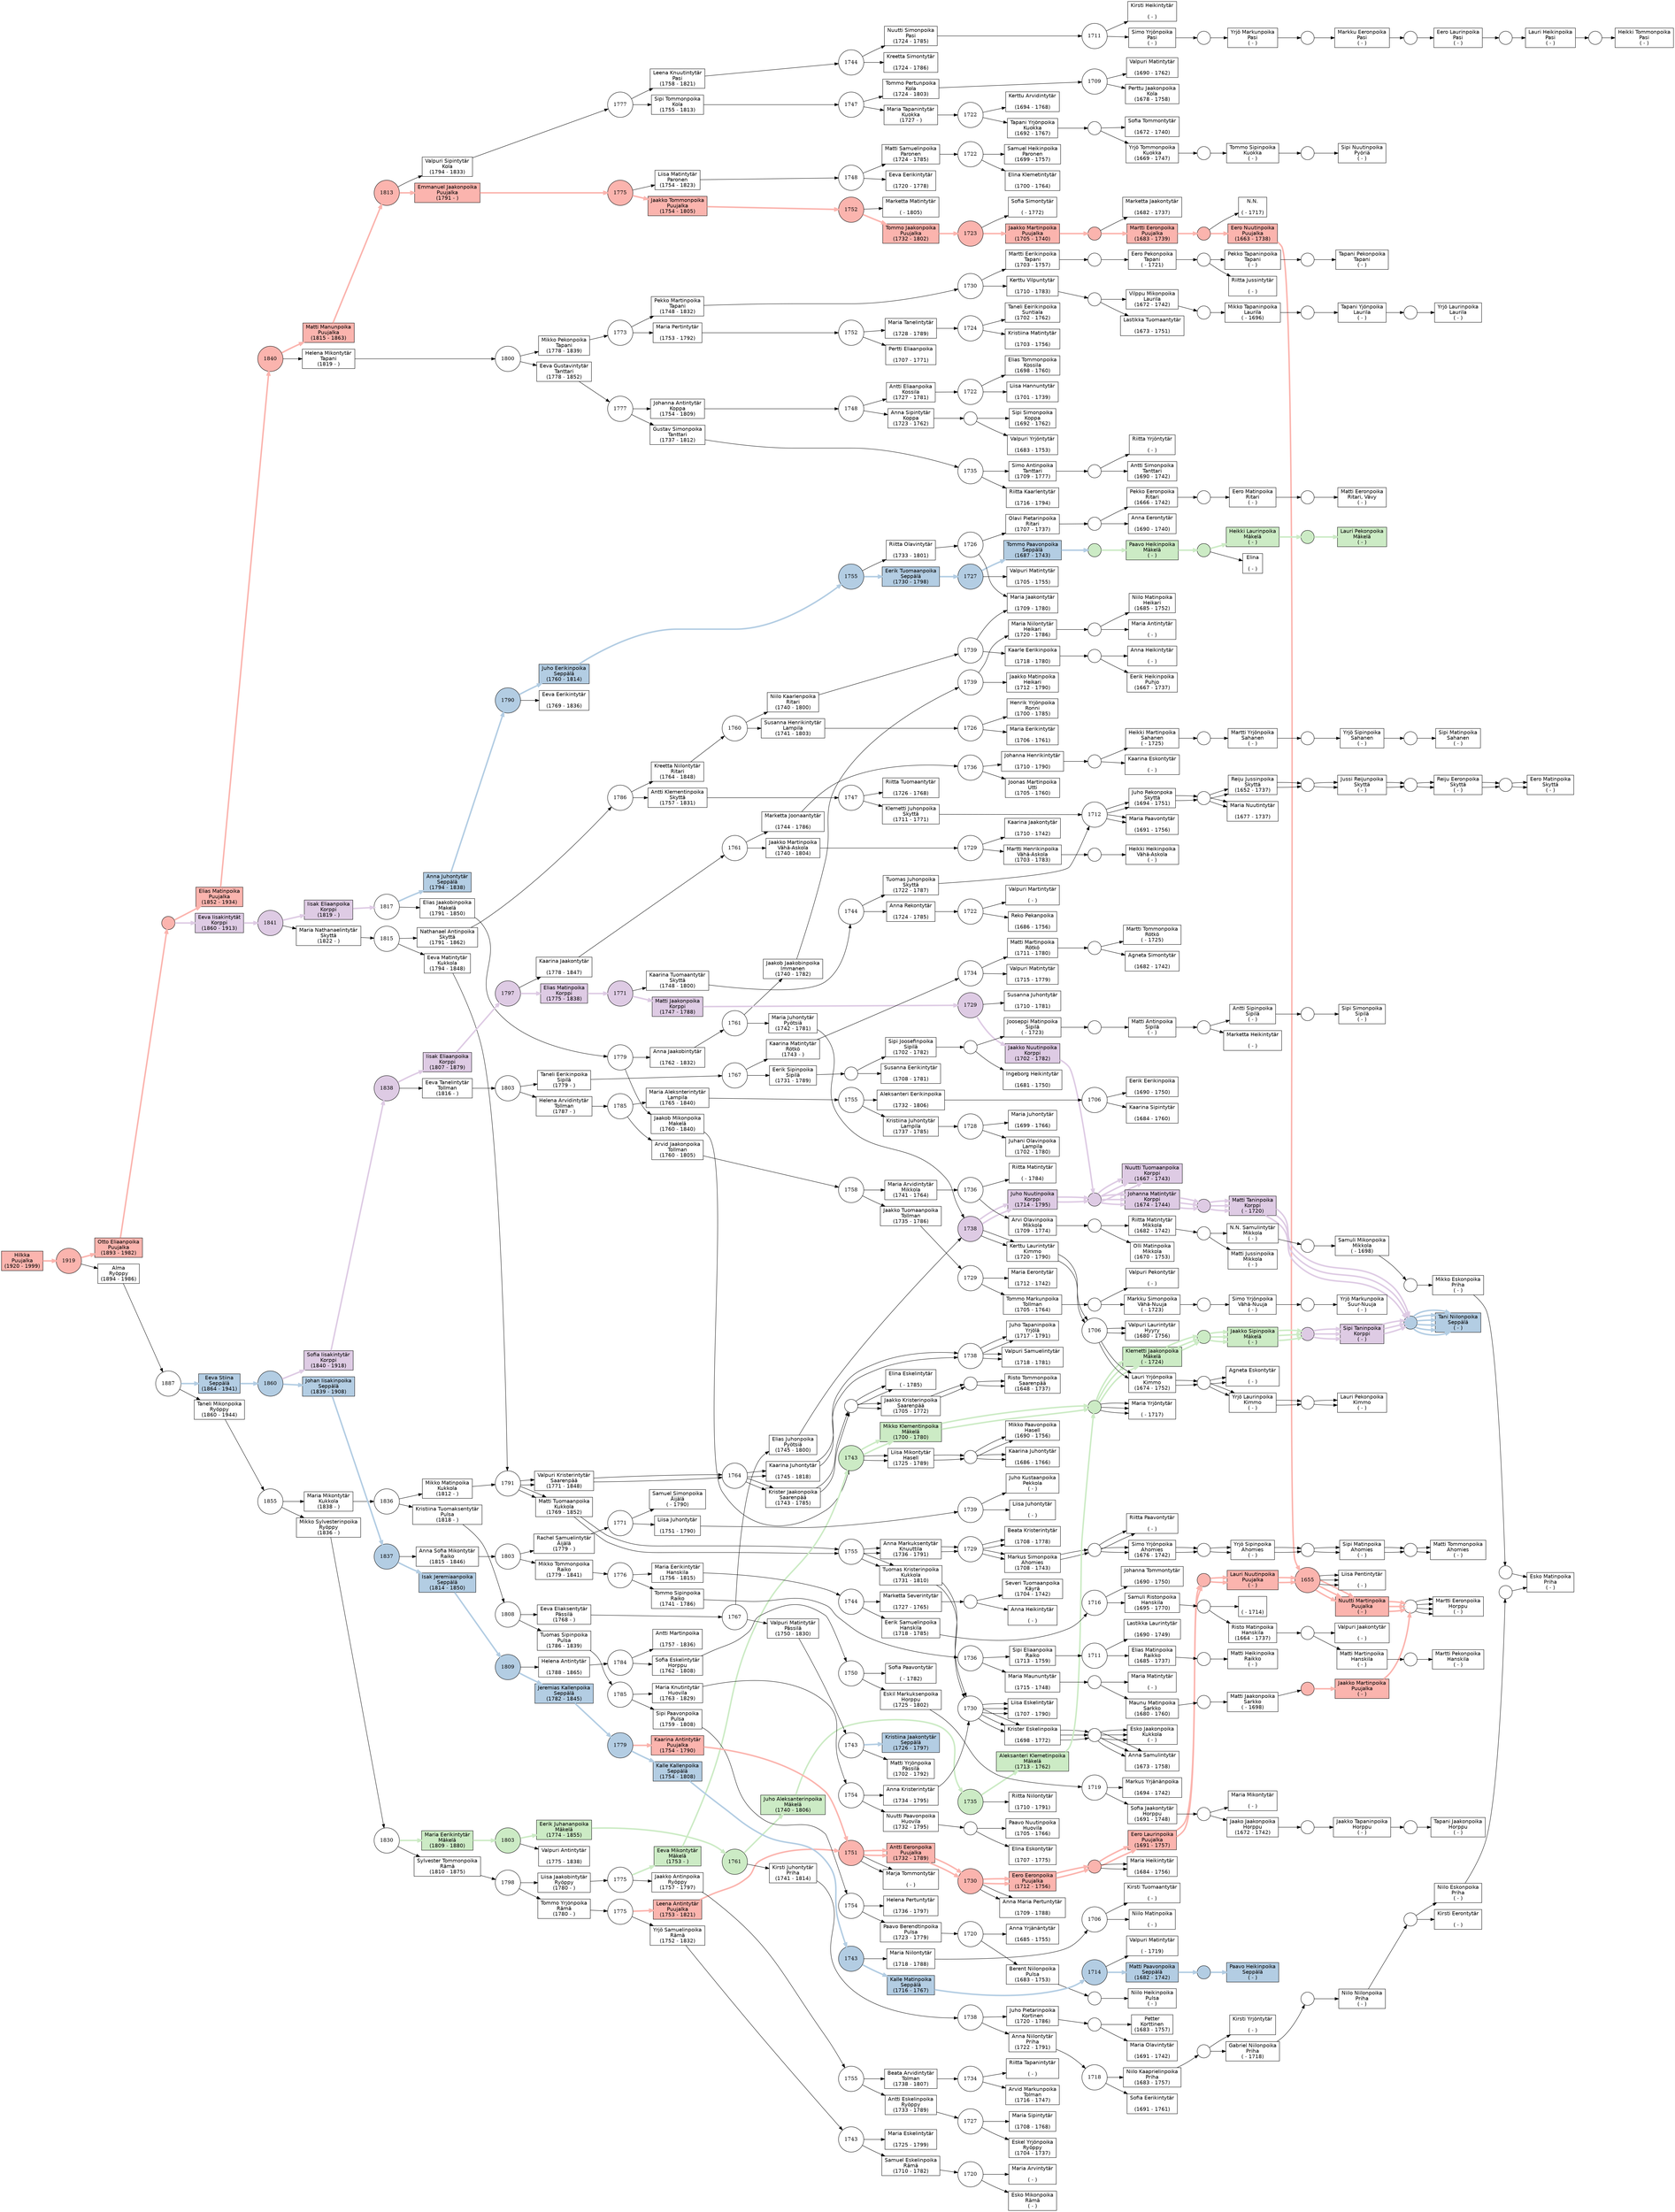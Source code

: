 digraph G {rankdir=LR;
"@I2017@" -> "@F0198@" [colorscheme=pastel19 color=1 penwidth=4.0 ];
"@F0198@" -> "@I0424@" [weight=100  color=black  len=1 ];
"@I2015@" -> "@F0646@" [colorscheme=pastel19 color=1 penwidth=4.0 ];
"@F0646@" -> "@I2017@" [weight=100 colorscheme=pastel19 color=1 penwidth=4.0  len=1 ];
"@F0646@" -> "@I2018@" [weight=100  color=black  len=1 ];
"@I2013@" -> "@F0130@" [colorscheme=pastel19 color=1 penwidth=4.0 ];
"@F0130@" -> "@I2015@" [weight=100 colorscheme=pastel19 color=1 penwidth=4.0  len=1 ];
"@F0130@" -> "@I0313@" [weight=100  color=black  len=1 ];
"@I2011@" -> "@F0644@" [colorscheme=pastel19 color=1 penwidth=4.0 ];
"@F0644@" -> "@I2013@" [weight=100 colorscheme=pastel19 color=1 penwidth=4.0  len=1 ];
"@F0644@" -> "@I2014@" [weight=100  color=black  len=1 ];
"@I2009@" -> "@F0643@" [colorscheme=pastel19 color=1 penwidth=4.0 ];
"@F0643@" -> "@I2011@" [weight=100 colorscheme=pastel19 color=1 penwidth=4.0  len=1 ];
"@F0643@" -> "@I2012@" [weight=100  color=black  len=1 ];
"@I2007@" -> "@F0642@" [colorscheme=pastel19 color=1 penwidth=4.0 ];
"@F0642@" -> "@I2009@" [weight=100 colorscheme=pastel19 color=1 penwidth=4.0  len=1 ];
"@F0642@" -> "@I2010@" [weight=100  color=black  len=1 ];
"@I2005@" -> "@F0641@" [colorscheme=pastel19 color=1 penwidth=4.0 ];
"@F0641@" -> "@I2007@" [weight=100 colorscheme=pastel19 color=1 penwidth=4.0  len=1 ];
"@I2040@" -> "@F0131@" [ color=black ];
"@F0131@" -> "@I0324@" [weight=100  color=black  len=1 ];
"@F0131@" -> "@I0325@" [weight=100  color=black  len=1 ];
"@I2008@" -> "@F0658@" [ color=black ];
"@F0658@" -> "@I2040@" [weight=100  color=black  len=1 ];
"@F0658@" -> "@I2041@" [weight=100  color=black  len=1 ];
"@F0641@" -> "@I2008@" [weight=100  color=black  len=1 ];
"@I2001@" -> "@F0640@" [colorscheme=pastel19 color=1 penwidth=4.0 ];
"@F0640@" -> "@I2005@" [weight=100 colorscheme=pastel19 color=1 penwidth=4.0  len=1 ];
"@I2082@" -> "@F0132@" [ color=black ];
"@F0132@" -> "@I0326@" [weight=100  color=black  len=1 ];
"@F0132@" -> "@I0327@" [weight=100  color=black  len=1 ];
"@I2076@" -> "@F0680@" [ color=black ];
"@F0680@" -> "@I2082@" [weight=100  color=black  len=1 ];
"@I0332@" -> "@F0136@" [ color=black ];
"@F0136@" -> "@I0333@" [weight=100  color=black  len=1 ];
"@I0330@" -> "@F0135@" [ color=black ];
"@F0135@" -> "@I0332@" [weight=100  color=black  len=1 ];
"@I0328@" -> "@F0134@" [ color=black ];
"@F0134@" -> "@I0330@" [weight=100  color=black  len=1 ];
"@F0134@" -> "@I0331@" [weight=100  color=black  len=1 ];
"@I2083@" -> "@F0133@" [ color=black ];
"@F0133@" -> "@I0328@" [weight=100  color=black  len=1 ];
"@F0133@" -> "@I0329@" [weight=100  color=black  len=1 ];
"@F0680@" -> "@I2083@" [weight=100  color=black  len=1 ];
"@I2006@" -> "@F0677@" [ color=black ];
"@F0677@" -> "@I2076@" [weight=100  color=black  len=1 ];
"@I0337@" -> "@F0141@" [ color=black ];
"@F0141@" -> "@I0338@" [weight=100  color=black  len=1 ];
"@I0336@" -> "@F0140@" [ color=black ];
"@F0140@" -> "@I0337@" [weight=100  color=black  len=1 ];
"@I0335@" -> "@F0139@" [ color=black ];
"@F0139@" -> "@I0336@" [weight=100  color=black  len=1 ];
"@I0334@" -> "@F0138@" [ color=black ];
"@F0138@" -> "@I0335@" [weight=100  color=black  len=1 ];
"@I2080@" -> "@F0137@" [ color=black ];
"@F0137@" -> "@I0334@" [weight=100  color=black  len=1 ];
"@I2078@" -> "@F0679@" [ color=black ];
"@F0679@" -> "@I2080@" [weight=100  color=black  len=1 ];
"@F0679@" -> "@I2081@" [weight=100  color=black  len=1 ];
"@I2077@" -> "@F0678@" [ color=black ];
"@F0678@" -> "@I2078@" [weight=100  color=black  len=1 ];
"@F0678@" -> "@I2079@" [weight=100  color=black  len=1 ];
"@F0677@" -> "@I2077@" [weight=100  color=black  len=1 ];
"@F0640@" -> "@I2006@" [weight=100  color=black  len=1 ];
"@I1998@" -> "@F0638@" [colorscheme=pastel19 color=1 penwidth=4.0 ];
"@F0638@" -> "@I2001@" [weight=100 colorscheme=pastel19 color=1 penwidth=4.0  len=1 ];
"@I0340@" -> "@F0144@" [ color=black ];
"@F0144@" -> "@I0341@" [weight=100  color=black  len=1 ];
"@I0339@" -> "@F0143@" [ color=black ];
"@F0143@" -> "@I0340@" [weight=100  color=black  len=1 ];
"@F0143@" -> "@I0342@" [weight=100  color=black  len=1 ];
"@I0273@" -> "@F0142@" [ color=black ];
"@F0142@" -> "@I0339@" [weight=100  color=black  len=1 ];
"@I2036@" -> "@F0117@" [ color=black ];
"@F0117@" -> "@I0273@" [weight=100  color=black  len=1 ];
"@I0344@" -> "@F0147@" [ color=black ];
"@F0147@" -> "@I0345@" [weight=100  color=black  len=1 ];
"@I0343@" -> "@F0146@" [ color=black ];
"@F0146@" -> "@I0344@" [weight=100  color=black  len=1 ];
"@I0275@" -> "@F0145@" [ color=black ];
"@F0145@" -> "@I0343@" [weight=100  color=black  len=1 ];
"@I0274@" -> "@F0118@" [ color=black ];
"@F0118@" -> "@I0275@" [weight=100  color=black  len=1 ];
"@F0118@" -> "@I0276@" [weight=100  color=black  len=1 ];
"@F0117@" -> "@I0274@" [weight=100  color=black  len=1 ];
"@I2003@" -> "@F0656@" [ color=black ];
"@F0656@" -> "@I2036@" [weight=100  color=black  len=1 ];
"@I2037@" -> "@F0119@" [ color=black ];
"@F0119@" -> "@I0277@" [weight=100  color=black  len=1 ];
"@I0278@" -> "@F0120@" [ color=black ];
"@F0120@" -> "@I0279@" [weight=100  color=black  len=1 ];
"@F0120@" -> "@I0280@" [weight=100  color=black  len=1 ];
"@F0119@" -> "@I0278@" [weight=100  color=black  len=1 ];
"@F0656@" -> "@I2037@" [weight=100  color=black  len=1 ];
"@I2002@" -> "@F0639@" [ color=black ];
"@F0639@" -> "@I2003@" [weight=100  color=black  len=1 ];
"@I0268@" -> "@F0150@" [ color=black ];
"@F0150@" -> "@I0353@" [weight=100  color=black  len=1 ];
"@F0150@" -> "@I0354@" [weight=100  color=black  len=1 ];
"@I2038@" -> "@F0114@" [ color=black ];
"@F0114@" -> "@I0268@" [weight=100  color=black  len=1 ];
"@F0114@" -> "@I0269@" [weight=100  color=black  len=1 ];
"@I2004@" -> "@F0657@" [ color=black ];
"@F0657@" -> "@I2038@" [weight=100  color=black  len=1 ];
"@I0270@" -> "@F0152@" [ color=black ];
"@F0152@" -> "@I0356@" [weight=100  color=black  len=1 ];
"@F0152@" -> "@I0357@" [weight=100  color=black  len=1 ];
"@I2039@" -> "@F0115@" [ color=black ];
"@F0115@" -> "@I0270@" [weight=100  color=black  len=1 ];
"@I0271@" -> "@F0151@" [ color=black ];
"@F0151@" -> "@I0355@" [weight=100  color=black  len=1 ];
"@F0151@" -> "@I0360@" [weight=100  color=black  len=1 ];
"@F0115@" -> "@I0271@" [weight=100  color=black  len=1 ];
"@F0657@" -> "@I2039@" [weight=100  color=black  len=1 ];
"@F0639@" -> "@I2004@" [weight=100  color=black  len=1 ];
"@F0638@" -> "@I2002@" [weight=100  color=black  len=1 ];
"@I1992@" -> "@F0637@" [colorscheme=pastel19 color=1 penwidth=4.0 ];
"@F0637@" -> "@I1998@" [weight=100 colorscheme=pastel19 color=1 penwidth=4.0  len=1 ];
"@I0363@" -> "@F0155@" [colorscheme=pastel19 color=4 penwidth=4.0 ];
"@F0155@" -> "@I0364@" [weight=100 colorscheme=pastel19 color=2 penwidth=4.0  len=1 ];
"@I0362@" -> "@F0154@" [colorscheme=pastel19 color=3 penwidth=4.0 ];
"@F0154@" -> "@I0363@" [weight=100 colorscheme=pastel19 color=4 penwidth=4.0  len=1 ];
"@I0222@" -> "@F0153@" [colorscheme=pastel19 color=3 penwidth=4.0 ];
"@F0153@" -> "@I0362@" [weight=100 colorscheme=pastel19 color=3 penwidth=4.0  len=1 ];
"@I2067@" -> "@F0097@" [colorscheme=pastel19 color=3 penwidth=4.0 ];
"@F0097@" -> "@I0222@" [weight=100 colorscheme=pastel19 color=3 penwidth=4.0  len=1 ];
"@F0097@" -> "@I0361@" [weight=100  color=black  len=1 ];
"@I2761@" -> "@F0672@" [ color=black ];
"@F0672@" -> "@I2067@" [weight=100 colorscheme=pastel19 color=3 penwidth=4.0  len=1 ];
"@I2068@" -> "@F0674@" [ color=black ];
"@F0674@" -> "@I2070@" [weight=100  color=black  len=1 ];
"@F0674@" -> "@I2071@" [weight=100  color=black  len=1 ];
"@F0672@" -> "@I2068@" [weight=100  color=black  len=1 ];
"@I2046@" -> "@F0868@" [ color=black ];
"@F0868@" -> "@I2761@" [weight=100  color=black  len=1 ];
"@I0249@" -> "@F0112@" [ color=black ];
"@F0112@" -> "@I0259@" [weight=100  color=black  len=1 ];
"@I0260@" -> "@F0157@" [ color=black ];
"@F0157@" -> "@I0369@" [weight=100  color=black  len=1 ];
"@F0157@" -> "@I0370@" [weight=100  color=black  len=1 ];
"@F0112@" -> "@I0260@" [weight=100  color=black  len=1 ];
"@I2762@" -> "@F0111@" [ color=black ];
"@F0111@" -> "@I0249@" [weight=100  color=black  len=1 ];
"@I0178@" -> "@F0076@" [colorscheme=pastel19 color=4 penwidth=4.0 ];
"@F0076@" -> "@I0180@" [weight=100 colorscheme=pastel19 color=4 penwidth=4.0  len=1 ];
"@I0371@" -> "@F0155@" [colorscheme=pastel19 color=4 penwidth=4.0 ];
"@F0155@" -> "@I0364@" [weight=100 colorscheme=pastel19 color=2 penwidth=4.0  len=1 ];
"@I0181@" -> "@F0158@" [colorscheme=pastel19 color=4 penwidth=4.0 ];
"@F0158@" -> "@I0371@" [weight=100 colorscheme=pastel19 color=4 penwidth=4.0  len=1 ];
"@F0076@" -> "@I0181@" [weight=100 colorscheme=pastel19 color=4 penwidth=4.0  len=1 ];
"@I0250@" -> "@F0075@" [ color=black ];
"@F0075@" -> "@I0178@" [weight=100 colorscheme=pastel19 color=4 penwidth=4.0  len=1 ];
"@I0374@" -> "@F0162@" [ color=black ];
"@F0162@" -> "@I0376@" [weight=100  color=black  len=1 ];
"@I0372@" -> "@F0161@" [ color=black ];
"@F0161@" -> "@I0374@" [weight=100  color=black  len=1 ];
"@F0161@" -> "@I0375@" [weight=100  color=black  len=1 ];
"@I0179@" -> "@F0160@" [ color=black ];
"@F0160@" -> "@I0372@" [weight=100  color=black  len=1 ];
"@F0160@" -> "@I0373@" [weight=100  color=black  len=1 ];
"@F0075@" -> "@I0179@" [weight=100  color=black  len=1 ];
"@F0111@" -> "@I0250@" [weight=100  color=black  len=1 ];
"@F0868@" -> "@I2762@" [weight=100  color=black  len=1 ];
"@I2044@" -> "@F0661@" [colorscheme=pastel19 color=4 penwidth=4.0 ];
"@F0661@" -> "@I2046@" [weight=100  color=black  len=1 ];
"@I0380@" -> "@F0166@" [colorscheme=pastel19 color=3 penwidth=4.0 ];
"@F0166@" -> "@I0382@" [weight=100 colorscheme=pastel19 color=3 penwidth=4.0  len=1 ];
"@I0379@" -> "@F0165@" [colorscheme=pastel19 color=3 penwidth=4.0 ];
"@F0165@" -> "@I0380@" [weight=100 colorscheme=pastel19 color=3 penwidth=4.0  len=1 ];
"@F0165@" -> "@I0381@" [weight=100  color=black  len=1 ];
"@I0377@" -> "@F0164@" [colorscheme=pastel19 color=2 penwidth=4.0 ];
"@F0164@" -> "@I0379@" [weight=100 colorscheme=pastel19 color=3 penwidth=4.0  len=1 ];
"@I0198@" -> "@F0163@" [colorscheme=pastel19 color=2 penwidth=4.0 ];
"@F0163@" -> "@I0377@" [weight=100 colorscheme=pastel19 color=2 penwidth=4.0  len=1 ];
"@F0163@" -> "@I0378@" [weight=100  color=black  len=1 ];
"@I0196@" -> "@F0085@" [colorscheme=pastel19 color=2 penwidth=4.0 ];
"@F0085@" -> "@I0198@" [weight=100 colorscheme=pastel19 color=2 penwidth=4.0  len=1 ];
"@I0385@" -> "@F0169@" [ color=black ];
"@F0169@" -> "@I0386@" [weight=100  color=black  len=1 ];
"@I0383@" -> "@F0168@" [ color=black ];
"@F0168@" -> "@I0385@" [weight=100  color=black  len=1 ];
"@I0200@" -> "@F0167@" [ color=black ];
"@F0167@" -> "@I0383@" [weight=100  color=black  len=1 ];
"@F0167@" -> "@I0384@" [weight=100  color=black  len=1 ];
"@I0199@" -> "@F0086@" [ color=black ];
"@F0086@" -> "@I0200@" [weight=100  color=black  len=1 ];
"@F0086@" -> "@I0201@" [weight=100  color=black  len=1 ];
"@F0085@" -> "@I0199@" [weight=100  color=black  len=1 ];
"@I2047@" -> "@F0084@" [colorscheme=pastel19 color=2 penwidth=4.0 ];
"@F0084@" -> "@I0196@" [weight=100 colorscheme=pastel19 color=2 penwidth=4.0  len=1 ];
"@F0084@" -> "@I0197@" [weight=100  color=black  len=1 ];
"@F0661@" -> "@I2047@" [weight=100 colorscheme=pastel19 color=2 penwidth=4.0  len=1 ];
"@I1999@" -> "@F0660@" [colorscheme=pastel19 color=4 penwidth=4.0 ];
"@F0660@" -> "@I2044@" [weight=100 colorscheme=pastel19 color=4 penwidth=4.0  len=1 ];
"@I0390@" -> "@F0173@" [ color=black ];
"@F0173@" -> "@I0391@" [weight=100  color=black  len=1 ];
"@I0389@" -> "@F0172@" [ color=black ];
"@F0172@" -> "@I0390@" [weight=100  color=black  len=1 ];
"@I0387@" -> "@F0171@" [ color=black ];
"@F0171@" -> "@I0389@" [weight=100  color=black  len=1 ];
"@I0295@" -> "@F0170@" [ color=black ];
"@F0170@" -> "@I0387@" [weight=100  color=black  len=1 ];
"@F0170@" -> "@I0388@" [weight=100  color=black  len=1 ];
"@I0204@" -> "@F0123@" [ color=black ];
"@F0123@" -> "@I0295@" [weight=100  color=black  len=1 ];
"@F0123@" -> "@I0296@" [weight=100  color=black  len=1 ];
"@I0202@" -> "@F0088@" [ color=black ];
"@F0088@" -> "@I0204@" [weight=100  color=black  len=1 ];
"@F0088@" -> "@I0205@" [weight=100  color=black  len=1 ];
"@I2049@" -> "@F0087@" [ color=black ];
"@F0087@" -> "@I0202@" [weight=100  color=black  len=1 ];
"@I0210@" -> "@F0174@" [ color=black ];
"@F0174@" -> "@I0392@" [weight=100  color=black  len=1 ];
"@F0174@" -> "@I0393@" [weight=100  color=black  len=1 ];
"@I0206@" -> "@F0091@" [ color=black ];
"@F0091@" -> "@I0210@" [weight=100  color=black  len=1 ];
"@F0091@" -> "@I0201@" [weight=100  color=black  len=1 ];
"@I0203@" -> "@F0089@" [ color=black ];
"@F0089@" -> "@I0206@" [weight=100  color=black  len=1 ];
"@I0207@" -> "@F0090@" [ color=black ];
"@F0090@" -> "@I0208@" [weight=100  color=black  len=1 ];
"@F0090@" -> "@I0209@" [weight=100  color=black  len=1 ];
"@F0089@" -> "@I0207@" [weight=100  color=black  len=1 ];
"@F0087@" -> "@I0203@" [weight=100  color=black  len=1 ];
"@I2045@" -> "@F0663@" [ color=black ];
"@F0663@" -> "@I2049@" [weight=100  color=black  len=1 ];
"@I0151@" -> "@F0175@" [ color=black ];
"@F0175@" -> "@I0394@" [weight=100  color=black  len=1 ];
"@F0175@" -> "@I0395@" [weight=100  color=black  len=1 ];
"@I0149@" -> "@F0061@" [ color=black ];
"@F0061@" -> "@I0151@" [weight=100  color=black  len=1 ];
"@F0061@" -> "@I0152@" [weight=100  color=black  len=1 ];
"@I0147@" -> "@F0060@" [ color=black ];
"@F0060@" -> "@I0149@" [weight=100  color=black  len=1 ];
"@I0397@" -> "@F0178@" [ color=black ];
"@F0178@" -> "@I0398@" [weight=100  color=black  len=1 ];
"@I0396@" -> "@F0177@" [ color=black ];
"@F0177@" -> "@I0397@" [weight=100  color=black  len=1 ];
"@I0155@" -> "@F0176@" [ color=black ];
"@F0176@" -> "@I0396@" [weight=100  color=black  len=1 ];
"@I0153@" -> "@F0063@" [ color=black ];
"@F0063@" -> "@I0155@" [weight=100  color=black  len=1 ];
"@F0063@" -> "@I0156@" [weight=100  color=black  len=1 ];
"@I0150@" -> "@F0062@" [ color=black ];
"@F0062@" -> "@I0153@" [weight=100  color=black  len=1 ];
"@F0062@" -> "@I0154@" [weight=100  color=black  len=1 ];
"@F0060@" -> "@I0150@" [weight=100  color=black  len=1 ];
"@I2050@" -> "@F0059@" [ color=black ];
"@F0059@" -> "@I0147@" [weight=100  color=black  len=1 ];
"@I0161@" -> "@F0188@" [ color=black ];
"@F0188@" -> "@I0412@" [weight=100  color=black  len=1 ];
"@I0157@" -> "@F0066@" [ color=black ];
"@F0066@" -> "@I0161@" [weight=100  color=black  len=1 ];
"@F0066@" -> "@I0162@" [weight=100  color=black  len=1 ];
"@I0148@" -> "@F0064@" [ color=black ];
"@F0064@" -> "@I0157@" [weight=100  color=black  len=1 ];
"@I0158@" -> "@F0065@" [ color=black ];
"@F0065@" -> "@I0159@" [weight=100  color=black  len=1 ];
"@F0065@" -> "@I0160@" [weight=100  color=black  len=1 ];
"@F0064@" -> "@I0158@" [weight=100  color=black  len=1 ];
"@F0059@" -> "@I0148@" [weight=100  color=black  len=1 ];
"@F0663@" -> "@I2050@" [weight=100  color=black  len=1 ];
"@F0660@" -> "@I2045@" [weight=100  color=black  len=1 ];
"@F0637@" -> "@I1999@" [weight=100 colorscheme=pastel19 color=4 penwidth=4.0  len=1 ];
"@I0047@" -> "@F0635@" [colorscheme=pastel19 color=1 penwidth=4.0 ];
"@F0635@" -> "@I1992@" [weight=100 colorscheme=pastel19 color=1 penwidth=4.0  len=1 ];
"@I0281@" -> "@F0179@" [ color=black ];
"@F0179@" -> "@I0399@" [weight=100  color=black  len=1 ];
"@F0179@" -> "@I0400@" [weight=100  color=black  len=1 ];
"@I2061@" -> "@F0121@" [ color=black ];
"@F0121@" -> "@I0281@" [weight=100  color=black  len=1 ];
"@F0121@" -> "@I0282@" [weight=100  color=black  len=1 ];
"@I2059@" -> "@F0669@" [ color=black ];
"@F0669@" -> "@I2061@" [weight=100  color=black  len=1 ];
"@I2017@" -> "@F0198@" [colorscheme=pastel19 color=1 penwidth=4.0 ];
"@F0198@" -> "@I0424@" [weight=100  color=black  len=1 ];
"@I0314@" -> "@F0646@" [colorscheme=pastel19 color=1 penwidth=4.0 ];
"@F0646@" -> "@I2017@" [weight=100 colorscheme=pastel19 color=1 penwidth=4.0  len=1 ];
"@F0646@" -> "@I2018@" [weight=100  color=black  len=1 ];
"@I0403@" -> "@F0182@" [colorscheme=pastel19 color=1 penwidth=4.0 ];
"@F0182@" -> "@I0314@" [weight=100 colorscheme=pastel19 color=1 penwidth=4.0  len=1 ];
"@I0401@" -> "@F0181@" [colorscheme=pastel19 color=1 penwidth=4.0 ];
"@F0181@" -> "@I0403@" [weight=100 colorscheme=pastel19 color=1 penwidth=4.0  len=1 ];
"@F0181@" -> "@I0404@" [weight=100  color=black  len=1 ];
"@I2029@" -> "@F0180@" [colorscheme=pastel19 color=1 penwidth=4.0 ];
"@F0180@" -> "@I0401@" [weight=100 colorscheme=pastel19 color=1 penwidth=4.0  len=1 ];
"@F0180@" -> "@I0402@" [weight=100  color=black  len=1 ];
"@I2062@" -> "@F0652@" [colorscheme=pastel19 color=1 penwidth=4.0 ];
"@F0652@" -> "@I2029@" [weight=100 colorscheme=pastel19 color=1 penwidth=4.0  len=1 ];
"@F0652@" -> "@I2030@" [weight=100  color=black  len=1 ];
"@F0669@" -> "@I2062@" [weight=100 colorscheme=pastel19 color=1 penwidth=4.0  len=1 ];
"@I2056@" -> "@F0668@" [ color=black ];
"@F0668@" -> "@I2059@" [weight=100  color=black  len=1 ];
"@I2065@" -> "@F0675@" [ color=black ];
"@F0675@" -> "@I2072@" [weight=100  color=black  len=1 ];
"@F0675@" -> "@I2073@" [weight=100  color=black  len=1 ];
"@I2063@" -> "@F0671@" [ color=black ];
"@F0671@" -> "@I2065@" [weight=100  color=black  len=1 ];
"@I2066@" -> "@F0676@" [ color=black ];
"@F0676@" -> "@I2074@" [weight=100  color=black  len=1 ];
"@F0676@" -> "@I2075@" [weight=100  color=black  len=1 ];
"@F0671@" -> "@I2066@" [weight=100  color=black  len=1 ];
"@I2060@" -> "@F0670@" [ color=black ];
"@F0670@" -> "@I2063@" [weight=100  color=black  len=1 ];
"@I0363@" -> "@F0155@" [colorscheme=pastel19 color=4 penwidth=4.0 ];
"@F0155@" -> "@I0364@" [weight=100 colorscheme=pastel19 color=2 penwidth=4.0  len=1 ];
"@I0362@" -> "@F0154@" [colorscheme=pastel19 color=3 penwidth=4.0 ];
"@F0154@" -> "@I0363@" [weight=100 colorscheme=pastel19 color=4 penwidth=4.0  len=1 ];
"@I0222@" -> "@F0153@" [colorscheme=pastel19 color=3 penwidth=4.0 ];
"@F0153@" -> "@I0362@" [weight=100 colorscheme=pastel19 color=3 penwidth=4.0  len=1 ];
"@I2067@" -> "@F0097@" [colorscheme=pastel19 color=3 penwidth=4.0 ];
"@F0097@" -> "@I0222@" [weight=100 colorscheme=pastel19 color=3 penwidth=4.0  len=1 ];
"@F0097@" -> "@I0361@" [weight=100  color=black  len=1 ];
"@I2064@" -> "@F0672@" [colorscheme=pastel19 color=3 penwidth=4.0 ];
"@F0672@" -> "@I2067@" [weight=100 colorscheme=pastel19 color=3 penwidth=4.0  len=1 ];
"@I2068@" -> "@F0674@" [ color=black ];
"@F0674@" -> "@I2070@" [weight=100  color=black  len=1 ];
"@F0674@" -> "@I2071@" [weight=100  color=black  len=1 ];
"@F0672@" -> "@I2068@" [weight=100  color=black  len=1 ];
"@F0670@" -> "@I2064@" [weight=100 colorscheme=pastel19 color=3 penwidth=4.0  len=1 ];
"@F0668@" -> "@I2060@" [weight=100  color=black  len=1 ];
"@I2055@" -> "@F0667@" [ color=black ];
"@F0667@" -> "@I2056@" [weight=100  color=black  len=1 ];
"@I0363@" -> "@F0155@" [colorscheme=pastel19 color=4 penwidth=4.0 ];
"@F0155@" -> "@I0364@" [weight=100 colorscheme=pastel19 color=2 penwidth=4.0  len=1 ];
"@I0362@" -> "@F0154@" [colorscheme=pastel19 color=3 penwidth=4.0 ];
"@F0154@" -> "@I0363@" [weight=100 colorscheme=pastel19 color=4 penwidth=4.0  len=1 ];
"@I0222@" -> "@F0153@" [colorscheme=pastel19 color=3 penwidth=4.0 ];
"@F0153@" -> "@I0362@" [weight=100 colorscheme=pastel19 color=3 penwidth=4.0  len=1 ];
"@I0214@" -> "@F0097@" [colorscheme=pastel19 color=3 penwidth=4.0 ];
"@F0097@" -> "@I0222@" [weight=100 colorscheme=pastel19 color=3 penwidth=4.0  len=1 ];
"@F0097@" -> "@I0361@" [weight=100  color=black  len=1 ];
"@I0212@" -> "@F0093@" [colorscheme=pastel19 color=3 penwidth=4.0 ];
"@F0093@" -> "@I0214@" [weight=100 colorscheme=pastel19 color=3 penwidth=4.0  len=1 ];
"@F0093@" -> "@I0215@" [weight=100  color=black  len=1 ];
"@I2770@" -> "@F0092@" [colorscheme=pastel19 color=3 penwidth=4.0 ];
"@F0092@" -> "@I0212@" [weight=100 colorscheme=pastel19 color=3 penwidth=4.0  len=1 ];
"@I0216@" -> "@F0096@" [ color=black ];
"@F0096@" -> "@I0220@" [weight=100  color=black  len=1 ];
"@F0096@" -> "@I0221@" [weight=100  color=black  len=1 ];
"@I0213@" -> "@F0094@" [ color=black ];
"@F0094@" -> "@I0216@" [weight=100  color=black  len=1 ];
"@I0408@" -> "@F0186@" [ color=black ];
"@F0186@" -> "@I0410@" [weight=100  color=black  len=1 ];
"@I0407@" -> "@F0185@" [ color=black ];
"@F0185@" -> "@I0408@" [weight=100  color=black  len=1 ];
"@F0185@" -> "@I0409@" [weight=100  color=black  len=1 ];
"@I0405@" -> "@F0184@" [ color=black ];
"@F0184@" -> "@I0407@" [weight=100  color=black  len=1 ];
"@I0218@" -> "@F0183@" [ color=black ];
"@F0183@" -> "@I0405@" [weight=100  color=black  len=1 ];
"@F0183@" -> "@I0406@" [weight=100  color=black  len=1 ];
"@I0217@" -> "@F0095@" [ color=black ];
"@F0095@" -> "@I0218@" [weight=100  color=black  len=1 ];
"@F0095@" -> "@I0219@" [weight=100  color=black  len=1 ];
"@F0094@" -> "@I0217@" [weight=100  color=black  len=1 ];
"@F0092@" -> "@I0213@" [weight=100  color=black  len=1 ];
"@I2058@" -> "@F0869@" [colorscheme=pastel19 color=3 penwidth=4.0 ];
"@F0869@" -> "@I2770@" [weight=100 colorscheme=pastel19 color=3 penwidth=4.0  len=1 ];
"@F0869@" -> "@I2771@" [weight=100  color=black  len=1 ];
"@F0667@" -> "@I2058@" [weight=100 colorscheme=pastel19 color=3 penwidth=4.0  len=1 ];
"@I1994@" -> "@F0666@" [ color=black ];
"@F0666@" -> "@I2055@" [weight=100  color=black  len=1 ];
"@I0151@" -> "@F0175@" [ color=black ];
"@F0175@" -> "@I0394@" [weight=100  color=black  len=1 ];
"@F0175@" -> "@I0395@" [weight=100  color=black  len=1 ];
"@I0149@" -> "@F0061@" [ color=black ];
"@F0061@" -> "@I0151@" [weight=100  color=black  len=1 ];
"@F0061@" -> "@I0152@" [weight=100  color=black  len=1 ];
"@I0147@" -> "@F0060@" [ color=black ];
"@F0060@" -> "@I0149@" [weight=100  color=black  len=1 ];
"@I0397@" -> "@F0178@" [ color=black ];
"@F0178@" -> "@I0398@" [weight=100  color=black  len=1 ];
"@I0396@" -> "@F0177@" [ color=black ];
"@F0177@" -> "@I0397@" [weight=100  color=black  len=1 ];
"@I0155@" -> "@F0176@" [ color=black ];
"@F0176@" -> "@I0396@" [weight=100  color=black  len=1 ];
"@I0153@" -> "@F0063@" [ color=black ];
"@F0063@" -> "@I0155@" [weight=100  color=black  len=1 ];
"@F0063@" -> "@I0156@" [weight=100  color=black  len=1 ];
"@I0150@" -> "@F0062@" [ color=black ];
"@F0062@" -> "@I0153@" [weight=100  color=black  len=1 ];
"@F0062@" -> "@I0154@" [weight=100  color=black  len=1 ];
"@F0060@" -> "@I0150@" [weight=100  color=black  len=1 ];
"@I0145@" -> "@F0059@" [ color=black ];
"@F0059@" -> "@I0147@" [weight=100  color=black  len=1 ];
"@I0161@" -> "@F0188@" [ color=black ];
"@F0188@" -> "@I0412@" [weight=100  color=black  len=1 ];
"@I0157@" -> "@F0066@" [ color=black ];
"@F0066@" -> "@I0161@" [weight=100  color=black  len=1 ];
"@F0066@" -> "@I0162@" [weight=100  color=black  len=1 ];
"@I0148@" -> "@F0064@" [ color=black ];
"@F0064@" -> "@I0157@" [weight=100  color=black  len=1 ];
"@I0158@" -> "@F0065@" [ color=black ];
"@F0065@" -> "@I0159@" [weight=100  color=black  len=1 ];
"@F0065@" -> "@I0160@" [weight=100  color=black  len=1 ];
"@F0064@" -> "@I0158@" [weight=100  color=black  len=1 ];
"@F0059@" -> "@I0148@" [weight=100  color=black  len=1 ];
"@I2057@" -> "@F0058@" [ color=black ];
"@F0058@" -> "@I0145@" [weight=100  color=black  len=1 ];
"@I0169@" -> "@F0189@" [ color=black ];
"@F0189@" -> "@I0413@" [weight=100  color=black  len=1 ];
"@I0167@" -> "@F0070@" [ color=black ];
"@F0070@" -> "@I0169@" [weight=100  color=black  len=1 ];
"@F0070@" -> "@I0170@" [weight=100  color=black  len=1 ];
"@I0165@" -> "@F0069@" [ color=black ];
"@F0069@" -> "@I0167@" [weight=100  color=black  len=1 ];
"@F0069@" -> "@I0168@" [weight=100  color=black  len=1 ];
"@I0163@" -> "@F0068@" [ color=black ];
"@F0068@" -> "@I0165@" [weight=100  color=black  len=1 ];
"@I0171@" -> "@F0190@" [ color=black ];
"@F0190@" -> "@I0414@" [weight=100  color=black  len=1 ];
"@F0190@" -> "@I0415@" [weight=100  color=black  len=1 ];
"@I0166@" -> "@F0071@" [ color=black ];
"@F0071@" -> "@I0171@" [weight=100  color=black  len=1 ];
"@I0151@" -> "@F0175@" [ color=black ];
"@F0175@" -> "@I0394@" [weight=100  color=black  len=1 ];
"@F0175@" -> "@I0395@" [weight=100  color=black  len=1 ];
"@I0172@" -> "@F0061@" [ color=black ];
"@F0061@" -> "@I0151@" [weight=100  color=black  len=1 ];
"@F0061@" -> "@I0152@" [weight=100  color=black  len=1 ];
"@F0071@" -> "@I0172@" [weight=100  color=black  len=1 ];
"@F0068@" -> "@I0166@" [weight=100  color=black  len=1 ];
"@I0146@" -> "@F0067@" [ color=black ];
"@F0067@" -> "@I0163@" [weight=100  color=black  len=1 ];
"@I0178@" -> "@F0076@" [colorscheme=pastel19 color=4 penwidth=4.0 ];
"@F0076@" -> "@I0180@" [weight=100 colorscheme=pastel19 color=4 penwidth=4.0  len=1 ];
"@I0371@" -> "@F0155@" [colorscheme=pastel19 color=4 penwidth=4.0 ];
"@F0155@" -> "@I0364@" [weight=100 colorscheme=pastel19 color=2 penwidth=4.0  len=1 ];
"@I0181@" -> "@F0158@" [colorscheme=pastel19 color=4 penwidth=4.0 ];
"@F0158@" -> "@I0371@" [weight=100 colorscheme=pastel19 color=4 penwidth=4.0  len=1 ];
"@F0076@" -> "@I0181@" [weight=100 colorscheme=pastel19 color=4 penwidth=4.0  len=1 ];
"@I0173@" -> "@F0075@" [ color=black ];
"@F0075@" -> "@I0178@" [weight=100 colorscheme=pastel19 color=4 penwidth=4.0  len=1 ];
"@I0374@" -> "@F0162@" [ color=black ];
"@F0162@" -> "@I0376@" [weight=100  color=black  len=1 ];
"@I0372@" -> "@F0161@" [ color=black ];
"@F0161@" -> "@I0374@" [weight=100  color=black  len=1 ];
"@F0161@" -> "@I0375@" [weight=100  color=black  len=1 ];
"@I0179@" -> "@F0160@" [ color=black ];
"@F0160@" -> "@I0372@" [weight=100  color=black  len=1 ];
"@F0160@" -> "@I0373@" [weight=100  color=black  len=1 ];
"@F0075@" -> "@I0179@" [weight=100  color=black  len=1 ];
"@I0164@" -> "@F0072@" [ color=black ];
"@F0072@" -> "@I0173@" [weight=100  color=black  len=1 ];
"@I0174@" -> "@F0073@" [ color=black ];
"@F0073@" -> "@I0175@" [weight=100  color=black  len=1 ];
"@F0073@" -> "@I0176@" [weight=100 colorscheme=pastel19 color=2 penwidth=4.0  len=1 ];
"@F0072@" -> "@I0174@" [weight=100  color=black  len=1 ];
"@F0067@" -> "@I0164@" [weight=100  color=black  len=1 ];
"@F0058@" -> "@I0146@" [weight=100  color=black  len=1 ];
"@F0666@" -> "@I2057@" [weight=100  color=black  len=1 ];
"@I1993@" -> "@F0636@" [ color=black ];
"@F0636@" -> "@I1994@" [weight=100  color=black  len=1 ];
"@I2033@" -> "@F0655@" [colorscheme=pastel19 color=2 penwidth=4.0 ];
"@F0655@" -> "@I2035@" [weight=100 colorscheme=pastel19 color=2 penwidth=4.0  len=1 ];
"@I2031@" -> "@F0654@" [colorscheme=pastel19 color=2 penwidth=4.0 ];
"@F0654@" -> "@I2033@" [weight=100 colorscheme=pastel19 color=2 penwidth=4.0  len=1 ];
"@F0654@" -> "@I2034@" [weight=100  color=black  len=1 ];
"@I2027@" -> "@F0653@" [colorscheme=pastel19 color=2 penwidth=4.0 ];
"@F0653@" -> "@I2031@" [weight=100 colorscheme=pastel19 color=2 penwidth=4.0  len=1 ];
"@I2032@" -> "@F0125@" [ color=black ];
"@F0125@" -> "@I0300@" [weight=100  color=black  len=1 ];
"@F0125@" -> "@I0301@" [weight=100  color=black  len=1 ];
"@F0653@" -> "@I2032@" [weight=100  color=black  len=1 ];
"@I2025@" -> "@F0651@" [colorscheme=pastel19 color=2 penwidth=4.0 ];
"@F0651@" -> "@I2027@" [weight=100 colorscheme=pastel19 color=2 penwidth=4.0  len=1 ];
"@I2017@" -> "@F0198@" [colorscheme=pastel19 color=1 penwidth=4.0 ];
"@F0198@" -> "@I0424@" [weight=100  color=black  len=1 ];
"@I0314@" -> "@F0646@" [colorscheme=pastel19 color=1 penwidth=4.0 ];
"@F0646@" -> "@I2017@" [weight=100 colorscheme=pastel19 color=1 penwidth=4.0  len=1 ];
"@F0646@" -> "@I2018@" [weight=100  color=black  len=1 ];
"@I0403@" -> "@F0182@" [colorscheme=pastel19 color=1 penwidth=4.0 ];
"@F0182@" -> "@I0314@" [weight=100 colorscheme=pastel19 color=1 penwidth=4.0  len=1 ];
"@I0401@" -> "@F0181@" [colorscheme=pastel19 color=1 penwidth=4.0 ];
"@F0181@" -> "@I0403@" [weight=100 colorscheme=pastel19 color=1 penwidth=4.0  len=1 ];
"@F0181@" -> "@I0404@" [weight=100  color=black  len=1 ];
"@I2029@" -> "@F0180@" [colorscheme=pastel19 color=1 penwidth=4.0 ];
"@F0180@" -> "@I0401@" [weight=100 colorscheme=pastel19 color=1 penwidth=4.0  len=1 ];
"@F0180@" -> "@I0402@" [weight=100  color=black  len=1 ];
"@I2028@" -> "@F0652@" [colorscheme=pastel19 color=1 penwidth=4.0 ];
"@F0652@" -> "@I2029@" [weight=100 colorscheme=pastel19 color=1 penwidth=4.0  len=1 ];
"@F0652@" -> "@I2030@" [weight=100  color=black  len=1 ];
"@F0651@" -> "@I2028@" [weight=100 colorscheme=pastel19 color=1 penwidth=4.0  len=1 ];
"@I2023@" -> "@F0650@" [colorscheme=pastel19 color=2 penwidth=4.0 ];
"@F0650@" -> "@I2025@" [weight=100 colorscheme=pastel19 color=2 penwidth=4.0  len=1 ];
"@I2026@" -> "@F0098@" [ color=black ];
"@F0098@" -> "@I0223@" [weight=100  color=black  len=1 ];
"@I0225@" -> "@F0100@" [ color=black ];
"@F0100@" -> "@I0227@" [weight=100  color=black  len=1 ];
"@I0418@" -> "@F0193@" [ color=black ];
"@F0193@" -> "@I0419@" [weight=100  color=black  len=1 ];
"@I0416@" -> "@F0192@" [ color=black ];
"@F0192@" -> "@I0418@" [weight=100  color=black  len=1 ];
"@I0228@" -> "@F0191@" [ color=black ];
"@F0191@" -> "@I0416@" [weight=100  color=black  len=1 ];
"@F0191@" -> "@I0417@" [weight=100  color=black  len=1 ];
"@F0100@" -> "@I0228@" [weight=100  color=black  len=1 ];
"@I0224@" -> "@F0099@" [ color=black ];
"@F0099@" -> "@I0225@" [weight=100  color=black  len=1 ];
"@F0099@" -> "@I0226@" [weight=100  color=black  len=1 ];
"@F0098@" -> "@I0224@" [weight=100  color=black  len=1 ];
"@F0650@" -> "@I2026@" [weight=100  color=black  len=1 ];
"@I2019@" -> "@F0649@" [colorscheme=pastel19 color=2 penwidth=4.0 ];
"@F0649@" -> "@I2023@" [weight=100 colorscheme=pastel19 color=2 penwidth=4.0  len=1 ];
"@I0233@" -> "@F0194@" [ color=black ];
"@F0194@" -> "@I0420@" [weight=100  color=black  len=1 ];
"@I0231@" -> "@F0103@" [ color=black ];
"@F0103@" -> "@I0233@" [weight=100  color=black  len=1 ];
"@F0103@" -> "@I0234@" [weight=100  color=black  len=1 ];
"@I0229@" -> "@F0102@" [ color=black ];
"@F0102@" -> "@I0231@" [weight=100  color=black  len=1 ];
"@I0425@" -> "@F0198@" [colorscheme=pastel19 color=1 penwidth=4.0 ];
"@F0198@" -> "@I0424@" [weight=100  color=black  len=1 ];
"@I0423@" -> "@F0199@" [ color=black ];
"@F0199@" -> "@I0425@" [weight=100 colorscheme=pastel19 color=1 penwidth=4.0  len=1 ];
"@I0235@" -> "@F0197@" [ color=black ];
"@F0197@" -> "@I0423@" [weight=100  color=black  len=1 ];
"@I0232@" -> "@F0104@" [ color=black ];
"@F0104@" -> "@I0235@" [weight=100  color=black  len=1 ];
"@F0104@" -> "@I0236@" [weight=100  color=black  len=1 ];
"@F0102@" -> "@I0232@" [weight=100  color=black  len=1 ];
"@I2051@" -> "@F0101@" [ color=black ];
"@F0101@" -> "@I0229@" [weight=100  color=black  len=1 ];
"@I0428@" -> "@F0203@" [ color=black ];
"@F0203@" -> "@I0429@" [weight=100  color=black  len=1 ];
"@I0427@" -> "@F0202@" [ color=black ];
"@F0202@" -> "@I0428@" [weight=100  color=black  len=1 ];
"@F0202@" -> "@I0432@" [weight=100  color=black  len=1 ];
"@I0426@" -> "@F0201@" [ color=black ];
"@F0201@" -> "@I0427@" [weight=100  color=black  len=1 ];
"@F0201@" -> "@I0433@" [weight=100  color=black  len=1 ];
"@I0237@" -> "@F0200@" [ color=black ];
"@F0200@" -> "@I0426@" [weight=100  color=black  len=1 ];
"@F0200@" -> "@I0431@" [weight=100  color=black  len=1 ];
"@I0230@" -> "@F0105@" [ color=black ];
"@F0105@" -> "@I0237@" [weight=100  color=black  len=1 ];
"@I0238@" -> "@F0206@" [ color=black ];
"@F0206@" -> "@I0436@" [weight=100  color=black  len=1 ];
"@F0206@" -> "@I0437@" [weight=100  color=black  len=1 ];
"@F0105@" -> "@I0238@" [weight=100  color=black  len=1 ];
"@F0101@" -> "@I0230@" [weight=100  color=black  len=1 ];
"@I2024@" -> "@F0664@" [ color=black ];
"@F0664@" -> "@I2051@" [weight=100  color=black  len=1 ];
"@I2052@" -> "@F0665@" [ color=black ];
"@F0665@" -> "@I2053@" [weight=100  color=black  len=1 ];
"@I2054@" -> "@F0207@" [ color=black ];
"@F0207@" -> "@I0438@" [weight=100  color=black  len=1 ];
"@F0207@" -> "@I0439@" [weight=100  color=black  len=1 ];
"@F0665@" -> "@I2054@" [weight=100  color=black  len=1 ];
"@F0664@" -> "@I2052@" [weight=100  color=black  len=1 ];
"@F0649@" -> "@I2024@" [weight=100  color=black  len=1 ];
"@I1995@" -> "@F0647@" [colorscheme=pastel19 color=2 penwidth=4.0 ];
"@F0647@" -> "@I2019@" [weight=100 colorscheme=pastel19 color=2 penwidth=4.0  len=1 ];
"@I0241@" -> "@F0076@" [colorscheme=pastel19 color=4 penwidth=4.0 ];
"@F0076@" -> "@I0180@" [weight=100 colorscheme=pastel19 color=4 penwidth=4.0  len=1 ];
"@I0371@" -> "@F0155@" [colorscheme=pastel19 color=4 penwidth=4.0 ];
"@F0155@" -> "@I0364@" [weight=100 colorscheme=pastel19 color=2 penwidth=4.0  len=1 ];
"@I0181@" -> "@F0158@" [colorscheme=pastel19 color=4 penwidth=4.0 ];
"@F0158@" -> "@I0371@" [weight=100 colorscheme=pastel19 color=4 penwidth=4.0  len=1 ];
"@F0076@" -> "@I0181@" [weight=100 colorscheme=pastel19 color=4 penwidth=4.0  len=1 ];
"@I0239@" -> "@F0107@" [colorscheme=pastel19 color=4 penwidth=4.0 ];
"@F0107@" -> "@I0241@" [weight=100 colorscheme=pastel19 color=4 penwidth=4.0  len=1 ];
"@F0107@" -> "@I0242@" [weight=100  color=black  len=1 ];
"@I2042@" -> "@F0106@" [colorscheme=pastel19 color=4 penwidth=4.0 ];
"@F0106@" -> "@I0239@" [weight=100 colorscheme=pastel19 color=4 penwidth=4.0  len=1 ];
"@I0390@" -> "@F0173@" [ color=black ];
"@F0173@" -> "@I0391@" [weight=100  color=black  len=1 ];
"@I0389@" -> "@F0172@" [ color=black ];
"@F0172@" -> "@I0390@" [weight=100  color=black  len=1 ];
"@I0387@" -> "@F0171@" [ color=black ];
"@F0171@" -> "@I0389@" [weight=100  color=black  len=1 ];
"@I0295@" -> "@F0170@" [ color=black ];
"@F0170@" -> "@I0387@" [weight=100  color=black  len=1 ];
"@F0170@" -> "@I0388@" [weight=100  color=black  len=1 ];
"@I0293@" -> "@F0123@" [ color=black ];
"@F0123@" -> "@I0295@" [weight=100  color=black  len=1 ];
"@F0123@" -> "@I0296@" [weight=100  color=black  len=1 ];
"@I0240@" -> "@F0122@" [ color=black ];
"@F0122@" -> "@I0293@" [weight=100  color=black  len=1 ];
"@I0294@" -> "@F0124@" [ color=black ];
"@F0124@" -> "@I0298@" [weight=100  color=black  len=1 ];
"@F0124@" -> "@I0299@" [weight=100  color=black  len=1 ];
"@F0122@" -> "@I0294@" [weight=100  color=black  len=1 ];
"@F0106@" -> "@I0240@" [weight=100  color=black  len=1 ];
"@I2021@" -> "@F0659@" [colorscheme=pastel19 color=4 penwidth=4.0 ];
"@F0659@" -> "@I2042@" [weight=100 colorscheme=pastel19 color=4 penwidth=4.0  len=1 ];
"@I0245@" -> "@F0208@" [ color=black ];
"@F0208@" -> "@I0440@" [weight=100  color=black  len=1 ];
"@I0243@" -> "@F0109@" [ color=black ];
"@F0109@" -> "@I0245@" [weight=100  color=black  len=1 ];
"@F0109@" -> "@I0246@" [weight=100  color=black  len=1 ];
"@I2043@" -> "@F0108@" [ color=black ];
"@F0108@" -> "@I0243@" [weight=100  color=black  len=1 ];
"@I0244@" -> "@F0110@" [ color=black ];
"@F0110@" -> "@I0247@" [weight=100  color=black  len=1 ];
"@I0444@" -> "@F0212@" [ color=black ];
"@F0212@" -> "@I0445@" [weight=100  color=black  len=1 ];
"@I0443@" -> "@F0211@" [ color=black ];
"@F0211@" -> "@I0444@" [weight=100  color=black  len=1 ];
"@I0441@" -> "@F0210@" [ color=black ];
"@F0210@" -> "@I0443@" [weight=100  color=black  len=1 ];
"@I0248@" -> "@F0209@" [ color=black ];
"@F0209@" -> "@I0441@" [weight=100  color=black  len=1 ];
"@F0209@" -> "@I0442@" [weight=100  color=black  len=1 ];
"@F0110@" -> "@I0248@" [weight=100  color=black  len=1 ];
"@F0108@" -> "@I0244@" [weight=100  color=black  len=1 ];
"@F0659@" -> "@I2043@" [weight=100  color=black  len=1 ];
"@I2020@" -> "@F0648@" [colorscheme=pastel19 color=4 penwidth=4.0 ];
"@F0648@" -> "@I2021@" [weight=100 colorscheme=pastel19 color=4 penwidth=4.0  len=1 ];
"@I0448@" -> "@F0216@" [ color=black ];
"@F0216@" -> "@I0449@" [weight=100  color=black  len=1 ];
"@I0447@" -> "@F0215@" [ color=black ];
"@F0215@" -> "@I0448@" [weight=100  color=black  len=1 ];
"@F0215@" -> "@I0450@" [weight=100  color=black  len=1 ];
"@I0446@" -> "@F0214@" [ color=black ];
"@F0214@" -> "@I0447@" [weight=100  color=black  len=1 ];
"@I0188@" -> "@F0213@" [ color=black ];
"@F0213@" -> "@I0446@" [weight=100  color=black  len=1 ];
"@F0213@" -> "@I0451@" [weight=100  color=black  len=1 ];
"@I0184@" -> "@F0080@" [ color=black ];
"@F0080@" -> "@I0188@" [weight=100  color=black  len=1 ];
"@F0080@" -> "@I0189@" [weight=100  color=black  len=1 ];
"@I0182@" -> "@F0078@" [ color=black ];
"@F0078@" -> "@I0184@" [weight=100  color=black  len=1 ];
"@I0190@" -> "@F0217@" [ color=black ];
"@F0217@" -> "@I0452@" [weight=100  color=black  len=1 ];
"@F0217@" -> "@I0453@" [weight=100  color=black  len=1 ];
"@I0185@" -> "@F0081@" [ color=black ];
"@F0081@" -> "@I0190@" [weight=100  color=black  len=1 ];
"@F0081@" -> "@I0191@" [weight=100  color=black  len=1 ];
"@F0078@" -> "@I0185@" [weight=100  color=black  len=1 ];
"@I2022@" -> "@F0077@" [ color=black ];
"@F0077@" -> "@I0182@" [weight=100  color=black  len=1 ];
"@I0460@" -> "@F0222@" [ color=black ];
"@F0222@" -> "@I0461@" [weight=100  color=black  len=1 ];
"@I0458@" -> "@F0221@" [ color=black ];
"@F0221@" -> "@I0460@" [weight=100  color=black  len=1 ];
"@I0454@" -> "@F0220@" [ color=black ];
"@F0220@" -> "@I0458@" [weight=100  color=black  len=1 ];
"@F0220@" -> "@I0459@" [weight=100  color=black  len=1 ];
"@I0192@" -> "@F0218@" [ color=black ];
"@F0218@" -> "@I0454@" [weight=100  color=black  len=1 ];
"@F0218@" -> "@I0455@" [weight=100  color=black  len=1 ];
"@I0186@" -> "@F0082@" [ color=black ];
"@F0082@" -> "@I0192@" [weight=100  color=black  len=1 ];
"@I0456@" -> "@F0223@" [ color=black ];
"@F0223@" -> "@I0462@" [weight=100  color=black  len=1 ];
"@I0463@" -> "@F0224@" [ color=black ];
"@F0224@" -> "@I0464@" [weight=100  color=black  len=1 ];
"@I0467@" -> "@F0227@" [ color=black ];
"@F0227@" -> "@I0410@" [weight=100  color=black  len=1 ];
"@I0466@" -> "@F0226@" [ color=black ];
"@F0226@" -> "@I0467@" [weight=100  color=black  len=1 ];
"@I0465@" -> "@F0225@" [ color=black ];
"@F0225@" -> "@I0466@" [weight=100  color=black  len=1 ];
"@F0224@" -> "@I0465@" [weight=100  color=black  len=1 ];
"@F0223@" -> "@I0463@" [weight=100  color=black  len=1 ];
"@I0193@" -> "@F0219@" [ color=black ];
"@F0219@" -> "@I0456@" [weight=100  color=black  len=1 ];
"@F0219@" -> "@I0457@" [weight=100  color=black  len=1 ];
"@F0082@" -> "@I0193@" [weight=100  color=black  len=1 ];
"@I0183@" -> "@F0079@" [ color=black ];
"@F0079@" -> "@I0186@" [weight=100  color=black  len=1 ];
"@I0194@" -> "@F0127@" [ color=black ];
"@F0127@" -> "@I0304@" [weight=100  color=black  len=1 ];
"@F0127@" -> "@I0305@" [weight=100  color=black  len=1 ];
"@I0187@" -> "@F0083@" [ color=black ];
"@F0083@" -> "@I0194@" [weight=100  color=black  len=1 ];
"@I0195@" -> "@F0126@" [ color=black ];
"@F0126@" -> "@I0302@" [weight=100  color=black  len=1 ];
"@F0126@" -> "@I0303@" [weight=100  color=black  len=1 ];
"@F0083@" -> "@I0195@" [weight=100  color=black  len=1 ];
"@F0079@" -> "@I0187@" [weight=100  color=black  len=1 ];
"@F0077@" -> "@I0183@" [weight=100  color=black  len=1 ];
"@F0648@" -> "@I2022@" [weight=100  color=black  len=1 ];
"@F0647@" -> "@I2020@" [weight=100 colorscheme=pastel19 color=4 penwidth=4.0  len=1 ];
"@F0636@" -> "@I1995@" [weight=100 colorscheme=pastel19 color=2 penwidth=4.0  len=1 ];
"@F0635@" -> "@I1993@" [weight=100  color=black  len=1 ];
"@I0270@" [shape=box style=filled fontname=helvetica  color=black fillcolor=white  label="Antti Eliaanpoika
Kossila
(1727 - 1781)"];
"@I2013@" [shape=box style=filled fontname=helvetica colorscheme=pastel19 fillcolor=1 label="Martti Eeronpoika
Puujalka
(1683 - 1739)"];
"@I0391@" [shape=box style=filled fontname=helvetica  color=black fillcolor=white  label="Eero Matinpoika
Skyttä
( - )"];
"@I2025@" [shape=box style=filled fontname=helvetica colorscheme=pastel19 fillcolor=2 label="Jeremias Kallenpoika
Seppälä
(1782 - 1845)"];
"@I2037@" [shape=box style=filled fontname=helvetica  color=black fillcolor=white  label="Maria Pertintytär

(1753 - 1792)"];
"@I2049@" [shape=box style=filled fontname=helvetica  color=black fillcolor=white  label="Nathanael Antinpoika
Skyttä
(1791 - 1862)"];
"@I0197@" [shape=box style=filled fontname=helvetica  color=black fillcolor=white  label="Eeva Eerikintytär

(1769 - 1836)"];
"@I0185@" [shape=box style=filled fontname=helvetica  color=black fillcolor=white  label="Kaarina Matintytär
Rötkö
(1743 - )"];
"@I0173@" [shape=box style=filled fontname=helvetica  color=black fillcolor=white  label="Elias Juhonpoika
Pyötsiä
(1745 - 1800)"];
"@I0294@" [shape=box style=filled fontname=helvetica  color=black fillcolor=white  label="Anna Rekontytär

(1724 - 1785)"];
"@I0161@" [shape=box style=filled fontname=helvetica  color=black fillcolor=white  label="Jaakko Kristerinpoika
Saarenpää
(1705 - 1772)"];
"@I0282@" [shape=box style=filled fontname=helvetica  color=black fillcolor=white  label="Maria Eskelintytär

(1725 - 1799)"];
"@I2001@" [shape=box style=filled fontname=helvetica colorscheme=pastel19 fillcolor=1 label="Matti Manunpoika
Puujalka
(1815 - 1863)"];
"@I2024@" [shape=box style=filled fontname=helvetica  color=black fillcolor=white  label="Anna Sofia Mikontytär
Raiko
(1815 - 1846)"];
"@I0380@" [shape=box style=filled fontname=helvetica colorscheme=pastel19 fillcolor=3 label="Heikki Laurinpoika
Mäkelä
( - )"];
"@I2036@" [shape=box style=filled fontname=helvetica  color=black fillcolor=white  label="Pekko Martinpoika
Tapani
(1748 - 1832)"];
"@I0186@" [shape=box style=filled fontname=helvetica  color=black fillcolor=white  label="Arvid Jaakonpoika
Tollman
(1760 - 1805)"];
"@I0174@" [shape=box style=filled fontname=helvetica  color=black fillcolor=white  label="Valpuri Matintytär
Pässilä
(1750 - 1830)"];
"@I0295@" [shape=box style=filled fontname=helvetica  color=black fillcolor=white  label="Juho Rekonpoka
Skyttä
(1694 - 1751)"];
"@I0162@" [shape=box style=filled fontname=helvetica  color=black fillcolor=white  label="Elina Eskelintytär

( - 1785)"];
"@I0392@" [shape=box style=filled fontname=helvetica  color=black fillcolor=white  label="Eerik Heikinpoika
Puhjo
(1667 - 1737)"];
"@I0150@" [shape=box style=filled fontname=helvetica  color=black fillcolor=white  label="Anna Markuksentytär
Knuuttila
(1736 - 1791)"];
"@I0271@" [shape=box style=filled fontname=helvetica  color=black fillcolor=white  label="Anna Sipintytär
Koppa
(1723 - 1762)"];
"@I0198@" [shape=box style=filled fontname=helvetica colorscheme=pastel19 fillcolor=2 label="Eerik Tuomaanpoika
Seppälä
(1730 - 1798)"];
"@I2012@" [shape=box style=filled fontname=helvetica  color=black fillcolor=white  label="Sofia Simontytär

( - 1772)"];
"@I0171@" [shape=box style=filled fontname=helvetica  color=black fillcolor=white  label="Nuutti Paavonpoika
Huovila
(1732 - 1795)"];
"@I2035@" [shape=box style=filled fontname=helvetica colorscheme=pastel19 fillcolor=2 label="Paavo Heikinpoika
Seppälä
( - )"];
"@I0280@" [shape=box style=filled fontname=helvetica  color=black fillcolor=white  label="Kristiina Matintytär

(1703 - 1756)"];
"@I2047@" [shape=box style=filled fontname=helvetica colorscheme=pastel19 fillcolor=2 label="Anna Juhontytär
Seppälä
(1794 - 1838)"];
"@I2059@" [shape=box style=filled fontname=helvetica  color=black fillcolor=white  label="Tommo Yrjönpoika
Rämä
(1780 - )"];
"@I0195@" [shape=box style=filled fontname=helvetica  color=black fillcolor=white  label="Kristiina Juhontytär
Lampila
(1737 - 1785)"];
"@I0183@" [shape=box style=filled fontname=helvetica  color=black fillcolor=white  label="Helena Arvidintytär
Tollman
(1787 - )"];
"@I2011@" [shape=box style=filled fontname=helvetica colorscheme=pastel19 fillcolor=1 label="Jaakko Martinpoika
Puujalka
(1705 - 1740)"];
"@I2023@" [shape=box style=filled fontname=helvetica colorscheme=pastel19 fillcolor=2 label="Isak Jeremiaanpoika
Seppälä
(1814 - 1850)"];
"@I0160@" [shape=box style=filled fontname=helvetica  color=black fillcolor=white  label="Valpuri Samuelintytär

(1718 - 1781)"];
"@I0281@" [shape=box style=filled fontname=helvetica  color=black fillcolor=white  label="Samuel Eskelinpoika
Rämä
(1710 - 1782)"];
"@I0390@" [shape=box style=filled fontname=helvetica  color=black fillcolor=white  label="Reiju Eeronpoika
Skyttä
( - )"];
"@I2046@" [shape=box style=filled fontname=helvetica  color=black fillcolor=white  label="Elias Jaakobinpoika
Makelä
(1791 - 1850)"];
"@I2058@" [shape=box style=filled fontname=helvetica colorscheme=pastel19 fillcolor=3 label="Maria Eerikintytär
Mäkelä
(1809 - 1880)"];
"@I0196@" [shape=box style=filled fontname=helvetica colorscheme=pastel19 fillcolor=2 label="Juho Eerikinpoika
Seppälä
(1760 - 1814)"];
"@I0184@" [shape=box style=filled fontname=helvetica  color=black fillcolor=white  label="Eerik Sipinpoika
Sipilä
(1731 - 1789)"];
"@I0172@" [shape=box style=filled fontname=helvetica  color=black fillcolor=white  label="Anna Kristerintytär

(1734 - 1795)"];
"@I0293@" [shape=box style=filled fontname=helvetica  color=black fillcolor=white  label="Tuomas Juhonpoika
Skyttä
(1722 - 1787)"];
"@I2010@" [shape=box style=filled fontname=helvetica  color=black fillcolor=white  label="Marketta Matintytär

( - 1805)"];
"@I2022@" [shape=box style=filled fontname=helvetica  color=black fillcolor=white  label="Eeva Tanelintytär
Tollman
(1816 - )"];
"@I2034@" [shape=box style=filled fontname=helvetica  color=black fillcolor=white  label="Valpuri Matintytär

( - 1719)"];
"@I0193@" [shape=box style=filled fontname=helvetica  color=black fillcolor=white  label="Maria Arvidintytär
Mikkola
(1741 - 1764)"];
"@I2057@" [shape=box style=filled fontname=helvetica  color=black fillcolor=white  label="Maria Mikontytär
Kukkola
(1838 - )"];
"@I0181@" [shape=box style=filled fontname=helvetica colorscheme=pastel19 fillcolor=4 label="Johanna Matintytär
Korppi
(1674 - 1744)"];
"@I2021@" [shape=box style=filled fontname=helvetica colorscheme=pastel19 fillcolor=4 label="Iisak Eliaanpoika
Korppi
(1807 - 1879)"];
"@I2033@" [shape=box style=filled fontname=helvetica colorscheme=pastel19 fillcolor=2 label="Matti Paavonpoika
Seppälä
(1682 - 1742)"];
"@I2045@" [shape=box style=filled fontname=helvetica  color=black fillcolor=white  label="Maria Nathanaelintytär
Skyttä
(1822 - )"];
"@I0408@" [shape=box style=filled fontname=helvetica  color=black fillcolor=white  label="Niilo Eskonpoika
Priha
( - )"];
"@I0182@" [shape=box style=filled fontname=helvetica  color=black fillcolor=white  label="Taneli Eerikinpoika
Sipilä
(1779 - )"];
"@I2068@" [shape=box style=filled fontname=helvetica  color=black fillcolor=white  label="Liisa Mikontytär
Hasell
(1725 - 1789)"];
"@I0170@" [shape=box style=filled fontname=helvetica  color=black fillcolor=white  label="Anna Yrjänäntytär

(1685 - 1755)"];
"@I0194@" [shape=box style=filled fontname=helvetica  color=black fillcolor=white  label="Aleksanteri Eerikinpoika

(1732 - 1806)"];
"@I2020@" [shape=box style=filled fontname=helvetica colorscheme=pastel19 fillcolor=4 label="Sofia Iisakintytär
Korppi
(1840 - 1918)"];
"@I2032@" [shape=box style=filled fontname=helvetica  color=black fillcolor=white  label="Maria Niilontytär

(1718 - 1788)"];
"@I2044@" [shape=box style=filled fontname=helvetica colorscheme=pastel19 fillcolor=4 label="Iisak Eliaanpoika
Korppi
(1819 - )"];
"@I2056@" [shape=box style=filled fontname=helvetica  color=black fillcolor=white  label="Sylvester Tommonpoika
Rämä
(1810 - 1875)"];
"@I0409@" [shape=box style=filled fontname=helvetica  color=black fillcolor=white  label="Kirsti Eerontytär

( - )"];
"@I2079@" [shape=box style=filled fontname=helvetica  color=black fillcolor=white  label="Kreetta Simontytär

(1724 - 1786)"];
"@I0191@" [shape=box style=filled fontname=helvetica  color=black fillcolor=white  label="Valpuri Matintytär

(1715 - 1779)"];
"@I2031@" [shape=box style=filled fontname=helvetica colorscheme=pastel19 fillcolor=2 label="Kalle Matinpoika
Seppälä
(1716 - 1767)"];
"@I2043@" [shape=box style=filled fontname=helvetica  color=black fillcolor=white  label="Kaarina Jaakontytär

(1778 - 1847)"];
"@I2055@" [shape=box style=filled fontname=helvetica  color=black fillcolor=white  label="Mikko Sylvesterinpoika
Ryöppy
(1836 - )"];
"@I2067@" [shape=box style=filled fontname=helvetica colorscheme=pastel19 fillcolor=3 label="Mikko Klementinpoika
Mäkelä
(1700 - 1780)"];
"@I0406@" [shape=box style=filled fontname=helvetica  color=black fillcolor=white  label="Kirsti Yrjöntytär

( - )"];
"@I0418@" [shape=box style=filled fontname=helvetica  color=black fillcolor=white  label="Jaakko Tapaninpoika
Horppu
( - )"];
"@I0192@" [shape=box style=filled fontname=helvetica  color=black fillcolor=white  label="Jaakko Tuomaanpoika
Tollman
(1735 - 1786)"];
"@I0180@" [shape=box style=filled fontname=helvetica colorscheme=pastel19 fillcolor=4 label="Nuutti Tuomaanpoika
Korppi
(1667 - 1743)"];
"@I2030@" [shape=box style=filled fontname=helvetica  color=black fillcolor=white  label="Marja Tommontytär

( - )"];
"@I2042@" [shape=box style=filled fontname=helvetica colorscheme=pastel19 fillcolor=4 label="Elias Matinpoika
Korppi
(1775 - 1838)"];
"@I2054@" [shape=box style=filled fontname=helvetica  color=black fillcolor=white  label="Liisa Juhontytär

(1751 - 1790)"];
"@I2066@" [shape=box style=filled fontname=helvetica  color=black fillcolor=white  label="Beata Arvidintytär
Tolman
(1738 - 1807)"];
"@I2078@" [shape=box style=filled fontname=helvetica  color=black fillcolor=white  label="Nuutti Simonpoika
Pasi
(1724 - 1785)"];
"@I0407@" [shape=box style=filled fontname=helvetica  color=black fillcolor=white  label="Niilo Niilonpoika
Priha
( - )"];
"@I0419@" [shape=box style=filled fontname=helvetica  color=black fillcolor=white  label="Tapani Jaakonpoika
Horppu
( - )"];
"@I0230@" [shape=box style=filled fontname=helvetica  color=black fillcolor=white  label="Maria Eerikintytär
Hanskila
(1756 - 1815)"];
"@I0460@" [shape=box style=filled fontname=helvetica  color=black fillcolor=white  label="Simo Yrjönpoika
Vähä-Nuuja
( - )"];
"@I2009@" [shape=box style=filled fontname=helvetica colorscheme=pastel19 fillcolor=1 label="Tommo Jaakonpoika
Puujalka
(1732 - 1802)"];
"@I0157@" [shape=box style=filled fontname=helvetica  color=black fillcolor=white  label="Krister Jaakonpoika
Saarenpää
(1743 - 1785)"];
"@I0278@" [shape=box style=filled fontname=helvetica  color=black fillcolor=white  label="Maria Tanelintytär

(1728 - 1789)"];
"@I0387@" [shape=box style=filled fontname=helvetica  color=black fillcolor=white  label="Reiju Jussinpoika
Skyttä
(1652 - 1737)"];
"@I0145@" [shape=box style=filled fontname=helvetica  color=black fillcolor=white  label="Mikko Matinpoika
Kukkola
(1812 - )"];
"@I0399@" [shape=box style=filled fontname=helvetica  color=black fillcolor=white  label="Esko Mikonpoika
Rämä
( - )"];
"@I0242@" [shape=box style=filled fontname=helvetica  color=black fillcolor=white  label="Susanna Juhontytär

(1710 - 1781)"];
"@I0363@" [shape=box style=filled fontname=helvetica colorscheme=pastel19 fillcolor=4 label="Sipi Taninpoika
Korppi
( - )"];
"@I0375@" [shape=box style=filled fontname=helvetica  color=black fillcolor=white  label="Agneta Eskontytär

( - )"];
"@I0169@" [shape=box style=filled fontname=helvetica  color=black fillcolor=white  label="Berent Niilonpoika
Pulsa
(1683 - 1753)"];
"@I2771@" [shape=box style=filled fontname=helvetica  color=black fillcolor=white  label="Valpuri Antintytär

(1775 - 1838)"];
"@I0340@" [shape=box style=filled fontname=helvetica  color=black fillcolor=white  label="Pekko Tapaninpoika
Tapani
( - )"];
"@I0461@" [shape=box style=filled fontname=helvetica  color=black fillcolor=white  label="Yrjö Markunpoika
Suur-Nuuja
( - )"];
"@I2008@" [shape=box style=filled fontname=helvetica  color=black fillcolor=white  label="Liisa Matintytär
Paronen
(1754 - 1823)"];
"@I0146@" [shape=box style=filled fontname=helvetica  color=black fillcolor=white  label="Kristiina Tuomaksentytär
Pulsa
(1818 - )"];
"@I0376@" [shape=box style=filled fontname=helvetica  color=black fillcolor=white  label="Lauri Pekonpoika
Kimmo
( - )"];
"@I0388@" [shape=box style=filled fontname=helvetica  color=black fillcolor=white  label="Maria Nuutintytär

(1677 - 1737)"];
"@I0243@" [shape=box style=filled fontname=helvetica  color=black fillcolor=white  label="Jaakko Martinpoika
Vähä-Askola
(1740 - 1804)"];
"@I0364@" [shape=box style=filled fontname=helvetica colorscheme=pastel19 fillcolor=2 label="Tani Niilonpoika
Seppälä
( - )"];
"@I0231@" [shape=box style=filled fontname=helvetica  color=black fillcolor=white  label="Sipi Eliaanpoika
Raiko
(1713 - 1759)"];
"@I0158@" [shape=box style=filled fontname=helvetica  color=black fillcolor=white  label="Kaarina Juhontytär

(1745 - 1818)"];
"@I0279@" [shape=box style=filled fontname=helvetica  color=black fillcolor=white  label="Taneli Eeirikinpoika
Suntiala
(1702 - 1762)"];
"@I2770@" [shape=box style=filled fontname=helvetica colorscheme=pastel19 fillcolor=3 label="Eerik Juhananpoika
Mäkelä
(1774 - 1855)"];
"@I0240@" [shape=box style=filled fontname=helvetica  color=black fillcolor=white  label="Kaarina Tuomaantytär
Skyttä
(1748 - 1800)"];
"@I0361@" [shape=box style=filled fontname=helvetica  color=black fillcolor=white  label="Maria Yrjöntytär

( - 1717)"];
"@I0373@" [shape=box style=filled fontname=helvetica  color=black fillcolor=white  label="Valpuri Laurintytär
Hyyry
(1680 - 1756)"];
"@I2007@" [shape=box style=filled fontname=helvetica colorscheme=pastel19 fillcolor=1 label="Jaakko Tommonpoika
Puujalka
(1754 - 1805)"];
"@I2019@" [shape=box style=filled fontname=helvetica colorscheme=pastel19 fillcolor=2 label="Johan Iisakinpoika
Seppälä
(1839 - 1908)"];
"@I0179@" [shape=box style=filled fontname=helvetica  color=black fillcolor=white  label="Kerttu Laurintytär
Kimmo
(1720 - 1790)"];
"@I0167@" [shape=box style=filled fontname=helvetica  color=black fillcolor=white  label="Paavo Berendtinpoika
Pulsa
(1723 - 1779)"];
"@I0155@" [shape=box style=filled fontname=helvetica  color=black fillcolor=white  label="Simo Yrjönpoika
Ahomies
(1676 - 1742)"];
"@I0276@" [shape=box style=filled fontname=helvetica  color=black fillcolor=white  label="Lastikka Tuomaantytär

(1673 - 1751)"];
"@I0385@" [shape=box style=filled fontname=helvetica  color=black fillcolor=white  label="Eero Matinpoika
Ritari
( - )"];
"@I0397@" [shape=box style=filled fontname=helvetica  color=black fillcolor=white  label="Sipi Matinpoika
Ahomies
( - )"];
"@I0241@" [shape=box style=filled fontname=helvetica colorscheme=pastel19 fillcolor=4 label="Jaakko Nuutinpoika
Korppi
(1702 - 1782)"];
"@I0362@" [shape=box style=filled fontname=helvetica colorscheme=pastel19 fillcolor=3 label="Jaakko Sipinpoika
Mäkelä
( - )"];
"@I2006@" [shape=box style=filled fontname=helvetica  color=black fillcolor=white  label="Valpuri Sipintytär
Kola
(1794 - 1833)"];
"@I2018@" [shape=box style=filled fontname=helvetica  color=black fillcolor=white  label="Liisa Pentintytär

( - )"];
"@I0168@" [shape=box style=filled fontname=helvetica  color=black fillcolor=white  label="Helena Pertuntytär

(1736 - 1797)"];
"@I0398@" [shape=box style=filled fontname=helvetica  color=black fillcolor=white  label="Matti Tommonpoika
Ahomies
( - )"];
"@I0156@" [shape=box style=filled fontname=helvetica  color=black fillcolor=white  label="Riitta Paavontytär

( - )"];
"@I0277@" [shape=box style=filled fontname=helvetica  color=black fillcolor=white  label="Pertti Eliaanpoika

(1707 - 1771)"];
"@I0374@" [shape=box style=filled fontname=helvetica  color=black fillcolor=white  label="Yrjö Laurinpoika
Kimmo
( - )"];
"@I0386@" [shape=box style=filled fontname=helvetica  color=black fillcolor=white  label="Matti Eeronpoika
Ritari, Vävy
( - )"];
"@I0047@" [shape=box style=filled fontname=helvetica colorscheme=pastel19 fillcolor=1 label="Hilkka
Puujalka
(1920 - 1999)"];
"@I2005@" [shape=box style=filled fontname=helvetica colorscheme=pastel19 fillcolor=1 label="Emmanuel Jaakonpoika
Puujalka
(1791 - )"];
"@I0153@" [shape=box style=filled fontname=helvetica  color=black fillcolor=white  label="Markus Simonpoika
Ahomies
(1708 - 1743)"];
"@I0274@" [shape=box style=filled fontname=helvetica  color=black fillcolor=white  label="Kerttu Vilpuntytär

(1710 - 1783)"];
"@I0383@" [shape=box style=filled fontname=helvetica  color=black fillcolor=white  label="Pekko Eeronpoika
Ritari
(1666 - 1742)"];
"@I2017@" [shape=box style=filled fontname=helvetica colorscheme=pastel19 fillcolor=1 label="Nuutti Martinpoika
Puujalka
( - )"];
"@I0395@" [shape=box style=filled fontname=helvetica  color=black fillcolor=white  label="Anna Samulintytär

(1673 - 1758)"];
"@I2029@" [shape=box style=filled fontname=helvetica colorscheme=pastel19 fillcolor=1 label="Antti Eeronpoika
Puujalka
(1732 - 1789)"];
"@I0250@" [shape=box style=filled fontname=helvetica  color=black fillcolor=white  label="Maria Juhontytär
Pyötsiä
(1742 - 1781)"];
"@I0371@" [shape=box style=filled fontname=helvetica colorscheme=pastel19 fillcolor=4 label="Matti Taninpoika
Korppi
( - 1720)"];
"@I0189@" [shape=box style=filled fontname=helvetica  color=black fillcolor=white  label="Susanna Eerikintytär

(1708 - 1781)"];
"@I0298@" [shape=box style=filled fontname=helvetica  color=black fillcolor=white  label="Reko Pekanpoika

(1686 - 1756)"];
"@I0165@" [shape=box style=filled fontname=helvetica  color=black fillcolor=white  label="Sipi Paavonpoika
Pulsa
(1759 - 1808)"];
"@I2004@" [shape=box style=filled fontname=helvetica  color=black fillcolor=white  label="Eeva Gustavintytär
Tanttari
(1778 - 1852)"];
"@I0372@" [shape=box style=filled fontname=helvetica  color=black fillcolor=white  label="Lauri Yrjönpoika
Kimmo
(1674 - 1752)"];
"@I2028@" [shape=box style=filled fontname=helvetica colorscheme=pastel19 fillcolor=1 label="Kaarina Antintytär
Puujalka
(1754 - 1790)"];
"@I0384@" [shape=box style=filled fontname=helvetica  color=black fillcolor=white  label="Anna Eerontytär

(1690 - 1740)"];
"@I0360@" [shape=box style=filled fontname=helvetica  color=black fillcolor=white  label="Valpuri Yrjöntytär

(1683 - 1753)"];
"@I0178@" [shape=box style=filled fontname=helvetica colorscheme=pastel19 fillcolor=4 label="Juho Nuutinpoika
Korppi
(1714 - 1795)"];
"@I0299@" [shape=box style=filled fontname=helvetica  color=black fillcolor=white  label="Valpuri Martintytär

( - )"];
"@I0166@" [shape=box style=filled fontname=helvetica  color=black fillcolor=white  label="Maria Knutintytär
Huovila
(1763 - 1829)"];
"@I0396@" [shape=box style=filled fontname=helvetica  color=black fillcolor=white  label="Yrjö Sipinpoika
Ahomies
( - )"];
"@I0154@" [shape=box style=filled fontname=helvetica  color=black fillcolor=white  label="Beata Kristerintytär

(1708 - 1778)"];
"@I0275@" [shape=box style=filled fontname=helvetica  color=black fillcolor=white  label="Vilppu Mikonpoika
Laurila
(1672 - 1742)"];
"@I2003@" [shape=box style=filled fontname=helvetica  color=black fillcolor=white  label="Mikko Pekonpoika
Tapani
(1778 - 1839)"];
"@I2015@" [shape=box style=filled fontname=helvetica colorscheme=pastel19 fillcolor=1 label="Eero Nuutinpoika
Puujalka
(1663 - 1738)"];
"@I2027@" [shape=box style=filled fontname=helvetica colorscheme=pastel19 fillcolor=2 label="Kalle Kallenpoika
Seppälä
(1754 - 1808)"];
"@I0175@" [shape=box style=filled fontname=helvetica  color=black fillcolor=white  label="Matti Yrjönpoika
Pässilä
(1702 - 1792)"];
"@I0296@" [shape=box style=filled fontname=helvetica  color=black fillcolor=white  label="Maria Paavontytär

(1691 - 1756)"];
"@I2039@" [shape=box style=filled fontname=helvetica  color=black fillcolor=white  label="Johanna Antintytär
Koppa
(1754 - 1809)"];
"@I0163@" [shape=box style=filled fontname=helvetica  color=black fillcolor=white  label="Tuomas Sipinpoika
Pulsa
(1786 - 1839)"];
"@I0151@" [shape=box style=filled fontname=helvetica  color=black fillcolor=white  label="Krister Eskelinpoika

(1698 - 1772)"];
"@I0381@" [shape=box style=filled fontname=helvetica  color=black fillcolor=white  label="Elina

( - )"];
"@I0260@" [shape=box style=filled fontname=helvetica  color=black fillcolor=white  label="Maria Niilontytär
Heikari
(1720 - 1786)"];
"@I0393@" [shape=box style=filled fontname=helvetica  color=black fillcolor=white  label="Anna Heikintytär

( - )"];
"@I0199@" [shape=box style=filled fontname=helvetica  color=black fillcolor=white  label="Riitta Olavintytär

(1733 - 1801)"];
"@I0187@" [shape=box style=filled fontname=helvetica  color=black fillcolor=white  label="Maria Aleksnterintytär
Lampila
(1765 - 1840)"];
"@I2002@" [shape=box style=filled fontname=helvetica  color=black fillcolor=white  label="Helena Mikontytär
Tapani
(1819 - )"];
"@I2014@" [shape=box style=filled fontname=helvetica  color=black fillcolor=white  label="Marketta Jaakontytär

(1682 - 1737)"];
"@I2026@" [shape=box style=filled fontname=helvetica  color=black fillcolor=white  label="Helena Antintytär

(1788 - 1865)"];
"@I2038@" [shape=box style=filled fontname=helvetica  color=black fillcolor=white  label="Gustav Simonpoika
Tanttari
(1737 - 1812)"];
"@I0164@" [shape=box style=filled fontname=helvetica  color=black fillcolor=white  label="Eeva Eliaksentytär
Pässilä
(1768 - )"];
"@I0394@" [shape=box style=filled fontname=helvetica  color=black fillcolor=white  label="Esko Jaakonpoika
Kukkola
( - )"];
"@I0152@" [shape=box style=filled fontname=helvetica  color=black fillcolor=white  label="Liisa Eskelintytär

(1707 - 1790)"];
"@I0273@" [shape=box style=filled fontname=helvetica  color=black fillcolor=white  label="Martti Eerikinpoika
Tapani
(1703 - 1757)"];
"@I0370@" [shape=box style=filled fontname=helvetica  color=black fillcolor=white  label="Maria Antintytär

( - )"];
"@I0382@" [shape=box style=filled fontname=helvetica colorscheme=pastel19 fillcolor=3 label="Lauri Pekonpoika
Mäkelä
( - )"];
"@I0188@" [shape=box style=filled fontname=helvetica  color=black fillcolor=white  label="Sipi Joosefinpoika
Sipilä
(1702 - 1782)"];
"@I0176@" [shape=box style=filled fontname=helvetica colorscheme=pastel19 fillcolor=2 label="Kristiina Jaakontytär
Seppälä
(1726 - 1797)"];
"@I0420@" [shape=box style=filled fontname=helvetica  color=black fillcolor=white  label="Matti Heikinpoika
Raikko
( - )"];
"@I0432@" [shape=box style=filled fontname=helvetica  color=black fillcolor=white  label="Valpuri Jaakontytär

( - )"];
"@I0238@" [shape=box style=filled fontname=helvetica  color=black fillcolor=white  label="Marketta Severintytär

(1727 - 1765)"];
"@I0226@" [shape=box style=filled fontname=helvetica  color=black fillcolor=white  label="Sofia Paavontytär

( - 1782)"];
"@I0214@" [shape=box style=filled fontname=helvetica colorscheme=pastel19 fillcolor=3 label="Aleksanteri Klemetinpoika
Mäkelä
(1713 - 1762)"];
"@I0335@" [shape=box style=filled fontname=helvetica  color=black fillcolor=white  label="Markku Eeronpoika
Pasi
( - )"];
"@I0444@" [shape=box style=filled fontname=helvetica  color=black fillcolor=white  label="Yrjö Sipinpoika
Sahanen
( - )"];
"@I0202@" [shape=box style=filled fontname=helvetica  color=black fillcolor=white  label="Antti Klementinpoika
Skyttä
(1757 - 1831)"];
"@I0456@" [shape=box style=filled fontname=helvetica  color=black fillcolor=white  label="Arvi Olavinpoika
Mikkola
(1709 - 1774)"];
"@I2080@" [shape=box style=filled fontname=helvetica  color=black fillcolor=white  label="Simo Yrjönpoika
Pasi
( - )"];
"@I1994@" [shape=box style=filled fontname=helvetica  color=black fillcolor=white  label="Taneli Mikonpoika
Ryöppy
(1860 - 1944)"];
"@I0300@" [shape=box style=filled fontname=helvetica  color=black fillcolor=white  label="Niilo Matinpoika

( - )"];
"@I0227@" [shape=box style=filled fontname=helvetica  color=black fillcolor=white  label="Markus Yrjänänpoika

(1694 - 1742)"];
"@I0457@" [shape=box style=filled fontname=helvetica  color=black fillcolor=white  label="Riitta Matintytär

( - 1784)"];
"@I0215@" [shape=box style=filled fontname=helvetica  color=black fillcolor=white  label="Riitta Niilontytär

(1710 - 1791)"];
"@I0336@" [shape=box style=filled fontname=helvetica  color=black fillcolor=white  label="Eero Laurinpoika
Pasi
( - )"];
"@I0203@" [shape=box style=filled fontname=helvetica  color=black fillcolor=white  label="Kreetta Niilontytär
Ritari
(1764 - 1848)"];
"@I0324@" [shape=box style=filled fontname=helvetica  color=black fillcolor=white  label="Samuel Heikinpoika
Paronen
(1699 - 1757)"];
"@I0433@" [shape=box style=filled fontname=helvetica  color=black fillcolor=white  label="

( - 1714)"];
"@I0445@" [shape=box style=filled fontname=helvetica  color=black fillcolor=white  label="Sipi Matinpoika
Sahanen
( - )"];
"@I0239@" [shape=box style=filled fontname=helvetica colorscheme=pastel19 fillcolor=4 label="Matti Jaakonpoika
Korppi
(1747 - 1788)"];
"@I1993@" [shape=box style=filled fontname=helvetica  color=black fillcolor=white  label="Alma
Ryöppy
(1894 - 1986)"];
"@I0212@" [shape=box style=filled fontname=helvetica colorscheme=pastel19 fillcolor=3 label="Juho Aleksanterinpoika
Mäkelä
(1740 - 1806)"];
"@I0333@" [shape=box style=filled fontname=helvetica  color=black fillcolor=white  label="Sipi Nuutinpoika
Pyöriä
( - )"];
"@I0442@" [shape=box style=filled fontname=helvetica  color=black fillcolor=white  label="Kaarina Eskontytär

( - )"];
"@I0200@" [shape=box style=filled fontname=helvetica  color=black fillcolor=white  label="Olavi Pietarinpoika
Ritari
(1707 - 1737)"];
"@I0454@" [shape=box style=filled fontname=helvetica  color=black fillcolor=white  label="Tommo Markunpoika
Tollman
(1705 - 1764)"];
"@I0248@" [shape=box style=filled fontname=helvetica  color=black fillcolor=white  label="Johanna Henrikintytär

(1710 - 1790)"];
"@I0369@" [shape=box style=filled fontname=helvetica  color=black fillcolor=white  label="Niilo Matinpoika
Heikari
(1685 - 1752)"];
"@I0236@" [shape=box style=filled fontname=helvetica  color=black fillcolor=white  label="Maria Matintytär

( - )"];
"@I0357@" [shape=box style=filled fontname=helvetica  color=black fillcolor=white  label="Liisa Hannuntytär

(1701 - 1739)"];
"@I0466@" [shape=box style=filled fontname=helvetica  color=black fillcolor=white  label="Samuli Mikonpoika
Mikkola
( - 1698)"];
"@I0224@" [shape=box style=filled fontname=helvetica  color=black fillcolor=white  label="Sofia Eskelintytär
Horppu
(1762 - 1808)"];
"@I0345@" [shape=box style=filled fontname=helvetica  color=black fillcolor=white  label="Yrjö Laurinpoika
Laurila
( - )"];
"@I1992@" [shape=box style=filled fontname=helvetica colorscheme=pastel19 fillcolor=1 label="Otto Eliaanpoika
Puujalka
(1893 - 1982)"];
"@I0201@" [shape=box style=filled fontname=helvetica  color=black fillcolor=white  label="Maria Jaakontytär

(1709 - 1780)"];
"@I0431@" [shape=box style=filled fontname=helvetica  color=black fillcolor=white  label="Johanna Tommontytär

(1690 - 1750)"];
"@I0443@" [shape=box style=filled fontname=helvetica  color=black fillcolor=white  label="Martti Yrjönpoika
Sahanen
( - )"];
"@I0249@" [shape=box style=filled fontname=helvetica  color=black fillcolor=white  label="Jaakob Jaakobinpoika
Immanen
(1740 - 1782)"];
"@I0237@" [shape=box style=filled fontname=helvetica  color=black fillcolor=white  label="Eerik Samuelinpoika
Hanskila
(1718 - 1785)"];
"@I0225@" [shape=box style=filled fontname=helvetica  color=black fillcolor=white  label="Eskil Markuksenpoika
Horppu
(1725 - 1802)"];
"@I0455@" [shape=box style=filled fontname=helvetica  color=black fillcolor=white  label="Maria Eerontytär

(1712 - 1742)"];
"@I0213@" [shape=box style=filled fontname=helvetica  color=black fillcolor=white  label="Kirsti Juhontytär
Priha
(1741 - 1814)"];
"@I0334@" [shape=box style=filled fontname=helvetica  color=black fillcolor=white  label="Yrjö Markunpoika
Pasi
( - )"];
"@I0467@" [shape=box style=filled fontname=helvetica  color=black fillcolor=white  label="Mikko Eskonpoika
Priha
( - )"];
"@I0234@" [shape=box style=filled fontname=helvetica  color=black fillcolor=white  label="Lastikka Laurintytär

(1690 - 1749)"];
"@I0355@" [shape=box style=filled fontname=helvetica  color=black fillcolor=white  label="Sipi Simonpoika
Koppa
(1692 - 1762)"];
"@I0464@" [shape=box style=filled fontname=helvetica  color=black fillcolor=white  label="Matti Jussinpoika
Mikkola
( - )"];
"@I0222@" [shape=box style=filled fontname=helvetica colorscheme=pastel19 fillcolor=3 label="Klemetti Jaakonpoika
Mäkelä
( - 1724)"];
"@I0343@" [shape=box style=filled fontname=helvetica  color=black fillcolor=white  label="Mikko Tapaninpoika
Laurila
( - 1696)"];
"@I0210@" [shape=box style=filled fontname=helvetica  color=black fillcolor=white  label="Kaarle Eerikinpoika

(1718 - 1780)"];
"@I0331@" [shape=box style=filled fontname=helvetica  color=black fillcolor=white  label="Sofia Tommontytär

(1672 - 1740)"];
"@I0440@" [shape=box style=filled fontname=helvetica  color=black fillcolor=white  label="Heikki Heikinpoika
Vähä-Askola
( - )"];
"@I0452@" [shape=box style=filled fontname=helvetica  color=black fillcolor=white  label="Martti Tommonpoika
Rötkö
( - 1725)"];
"@I0149@" [shape=box style=filled fontname=helvetica  color=black fillcolor=white  label="Tuomas Kristerinpoika
Kukkola
(1731 - 1810)"];
"@I0246@" [shape=box style=filled fontname=helvetica  color=black fillcolor=white  label="Kaarina Jaakontytär

(1710 - 1742)"];
"@I0379@" [shape=box style=filled fontname=helvetica colorscheme=pastel19 fillcolor=3 label="Paavo Heikinpoika
Mäkelä
( - )"];
"@I0223@" [shape=box style=filled fontname=helvetica  color=black fillcolor=white  label="Antti Martinpoika

(1757 - 1836)"];
"@I0344@" [shape=box style=filled fontname=helvetica  color=black fillcolor=white  label="Tapani Yjönpoika
Laurila
( - )"];
"@I0453@" [shape=box style=filled fontname=helvetica  color=black fillcolor=white  label="Agneta Simontytär

(1682 - 1742)"];
"@I0332@" [shape=box style=filled fontname=helvetica  color=black fillcolor=white  label="Tommo Sipinpoika
Kuokka
( - )"];
"@I0465@" [shape=box style=filled fontname=helvetica  color=black fillcolor=white  label="N.N. Samulintytär
Mikkola
( - )"];
"@I0441@" [shape=box style=filled fontname=helvetica  color=black fillcolor=white  label="Heikki Martinpoika
Sahanen
( - 1725)"];
"@I0259@" [shape=box style=filled fontname=helvetica  color=black fillcolor=white  label="Jaakko Matinpoika
Heikari
(1712 - 1790)"];
"@I0247@" [shape=box style=filled fontname=helvetica  color=black fillcolor=white  label="Joonas Martinpoika
Utti
(1705 - 1760)"];
"@I0235@" [shape=box style=filled fontname=helvetica  color=black fillcolor=white  label="Maunu Matinpoika
Sarkko
(1680 - 1760)"];
"@I0356@" [shape=box style=filled fontname=helvetica  color=black fillcolor=white  label="Elias Tommonpoika
Kossila
(1698 - 1760)"];
"@I0450@" [shape=box style=filled fontname=helvetica  color=black fillcolor=white  label="Marketta Heikintytär

( - )"];
"@I0244@" [shape=box style=filled fontname=helvetica  color=black fillcolor=white  label="Marketta Joonaantytär

(1744 - 1786)"];
"@I0377@" [shape=box style=filled fontname=helvetica colorscheme=pastel19 fillcolor=2 label="Tommo Paavonpoika
Seppälä
(1687 - 1743)"];
"@I0232@" [shape=box style=filled fontname=helvetica  color=black fillcolor=white  label="Maria Maununtytär

(1715 - 1748)"];
"@I0353@" [shape=box style=filled fontname=helvetica  color=black fillcolor=white  label="Antti Simonpoika
Tanttari
(1690 - 1742)"];
"@I0462@" [shape=box style=filled fontname=helvetica  color=black fillcolor=white  label="Olli Matinpoika
Mikkola
(1670 - 1753)"];
"@I0220@" [shape=box style=filled fontname=helvetica  color=black fillcolor=white  label="Petter
Korttinen
(1683 - 1757)"];
"@I0341@" [shape=box style=filled fontname=helvetica  color=black fillcolor=white  label="Tapani Pekonpoika
Tapani
( - )"];
"@I2762@" [shape=box style=filled fontname=helvetica  color=black fillcolor=white  label="Anna Jaakobintytär

(1762 - 1832)"];
"@I0159@" [shape=box style=filled fontname=helvetica  color=black fillcolor=white  label="Juho Tapaninpoika
Yrjölä
(1717 - 1791)"];
"@I0389@" [shape=box style=filled fontname=helvetica  color=black fillcolor=white  label="Jussi Reijunpoika
Skyttä
( - )"];
"@I0147@" [shape=box style=filled fontname=helvetica  color=black fillcolor=white  label="Matti Tuomaanpoika
Kukkola
(1769 - 1852)"];
"@I0268@" [shape=box style=filled fontname=helvetica  color=black fillcolor=white  label="Simo Antinpoika
Tanttari
(1709 - 1777)"];
"@I0245@" [shape=box style=filled fontname=helvetica  color=black fillcolor=white  label="Martti Henrikinpoika
Vähä-Askola
(1703 - 1783)"];
"@I0233@" [shape=box style=filled fontname=helvetica  color=black fillcolor=white  label="Elias Matinpoika
Raikko
(1685 - 1737)"];
"@I0354@" [shape=box style=filled fontname=helvetica  color=black fillcolor=white  label="Riitta Yrjöntytär

( - )"];
"@I0221@" [shape=box style=filled fontname=helvetica  color=black fillcolor=white  label="Maria Olavintytär

(1691 - 1742)"];
"@I0342@" [shape=box style=filled fontname=helvetica  color=black fillcolor=white  label="Riitta Jussintytär

( - )"];
"@I0451@" [shape=box style=filled fontname=helvetica  color=black fillcolor=white  label="Ingeborg Heikintytär

(1681 - 1750)"];
"@I0330@" [shape=box style=filled fontname=helvetica  color=black fillcolor=white  label="Yrjö Tommonpoika
Kuokka
(1669 - 1747)"];
"@I0463@" [shape=box style=filled fontname=helvetica  color=black fillcolor=white  label="Riitta Matintytär
Mikkola
(1682 - 1742)"];
"@I2761@" [shape=box style=filled fontname=helvetica  color=black fillcolor=white  label="Jaakob Mikonpoika
Makelä
(1760 - 1840)"];
"@I0148@" [shape=box style=filled fontname=helvetica  color=black fillcolor=white  label="Valpuri Kristerintytär
Saarenpää
(1771 - 1848)"];
"@I0269@" [shape=box style=filled fontname=helvetica  color=black fillcolor=white  label="Riitta Kaarlentytär

(1716 - 1794)"];
"@I0378@" [shape=box style=filled fontname=helvetica  color=black fillcolor=white  label="Valpuri Matintytär

(1705 - 1755)"];
"@I2041@" [shape=box style=filled fontname=helvetica  color=black fillcolor=white  label="Eeva Eerikintytär

(1720 - 1778)"];
"@I2053@" [shape=box style=filled fontname=helvetica  color=black fillcolor=white  label="Samuel Simonpoika
Äijälä
( - 1790)"];
"@I2065@" [shape=box style=filled fontname=helvetica  color=black fillcolor=white  label="Antti Eskelinpoika
Ryöppy
(1733 - 1789)"];
"@I2077@" [shape=box style=filled fontname=helvetica  color=black fillcolor=white  label="Leena Knuutintytär
Pasi
(1758 - 1821)"];
"@I0428@" [shape=box style=filled fontname=helvetica  color=black fillcolor=white  label="Matti Martinpoika
Hanskila
( - )"];
"@I0404@" [shape=box style=filled fontname=helvetica  color=black fillcolor=white  label="Maria Heikintytär

(1684 - 1756)"];
"@I0416@" [shape=box style=filled fontname=helvetica  color=black fillcolor=white  label="Jaako Jaakonpoika
Horppu
(1672 - 1742)"];
"@I0190@" [shape=box style=filled fontname=helvetica  color=black fillcolor=white  label="Matti Martinpoika
Rötkö
(1711 - 1780)"];
"@I2040@" [shape=box style=filled fontname=helvetica  color=black fillcolor=white  label="Matti Samuelinpoika
Paronen
(1724 - 1785)"];
"@I2052@" [shape=box style=filled fontname=helvetica  color=black fillcolor=white  label="Rachel Samuelintytär
Äijälä
(1779 - )"];
"@I2064@" [shape=box style=filled fontname=helvetica colorscheme=pastel19 fillcolor=3 label="Eeva Mikontytär
Mäkelä
(1753 - )"];
"@I2076@" [shape=box style=filled fontname=helvetica  color=black fillcolor=white  label="Sipi Tommonpoika
Kola
(1755 - 1813)"];
"@I0417@" [shape=box style=filled fontname=helvetica  color=black fillcolor=white  label="Maria Mikontytär

( - )"];
"@I0429@" [shape=box style=filled fontname=helvetica  color=black fillcolor=white  label="Martti Pekonpoika
Hanskila
( - )"];
"@I0405@" [shape=box style=filled fontname=helvetica  color=black fillcolor=white  label="Gabriel Niilonpoika
Priha
( - 1718)"];
"@I2051@" [shape=box style=filled fontname=helvetica  color=black fillcolor=white  label="Mikko Tommonpoika
Raiko
(1779 - 1841)"];
"@I2063@" [shape=box style=filled fontname=helvetica  color=black fillcolor=white  label="Jaakko Antinpoika
Ryöppy
(1757 - 1797)"];
"@I0402@" [shape=box style=filled fontname=helvetica  color=black fillcolor=white  label="Anna Maria Pertuntytär

(1709 - 1788)"];
"@I2075@" [shape=box style=filled fontname=helvetica  color=black fillcolor=white  label="Riitta Tapanintytär

( - )"];
"@I0414@" [shape=box style=filled fontname=helvetica  color=black fillcolor=white  label="Paavo Nuutinpoika
Huovila
(1705 - 1766)"];
"@I0208@" [shape=box style=filled fontname=helvetica  color=black fillcolor=white  label="Henrik Yrjönpoika
Ronni
(1700 - 1785)"];
"@I0329@" [shape=box style=filled fontname=helvetica  color=black fillcolor=white  label="Kerttu Arvidintytär

(1694 - 1768)"];
"@I0426@" [shape=box style=filled fontname=helvetica  color=black fillcolor=white  label="Samuli Ristonpoika
Hanskila
(1695 - 1770)"];
"@I0305@" [shape=box style=filled fontname=helvetica  color=black fillcolor=white  label="Kaarina Sipintytär

(1684 - 1760)"];
"@I0438@" [shape=box style=filled fontname=helvetica  color=black fillcolor=white  label="Juho Kustaanpoika
Pekkola
( - )"];
"@I1999@" [shape=box style=filled fontname=helvetica colorscheme=pastel19 fillcolor=4 label="Eeva Iisakintytät
Korppi
(1860 - 1913)"];
"@I2050@" [shape=box style=filled fontname=helvetica  color=black fillcolor=white  label="Eeva Matintytär
Kukkola
(1794 - 1848)"];
"@I2062@" [shape=box style=filled fontname=helvetica colorscheme=pastel19 fillcolor=1 label="Leena Antintytär
Puujalka
(1753 - 1821)"];
"@I2074@" [shape=box style=filled fontname=helvetica  color=black fillcolor=white  label="Arvid Markunpoika
Tolman
(1716 - 1747)"];
"@I0403@" [shape=box style=filled fontname=helvetica colorscheme=pastel19 fillcolor=1 label="Eero Laurinpoika
Puujalka
(1691 - 1757)"];
"@I0209@" [shape=box style=filled fontname=helvetica  color=black fillcolor=white  label="Maria Eerikintytär

(1706 - 1761)"];
"@I0439@" [shape=box style=filled fontname=helvetica  color=black fillcolor=white  label="Liisa Juhontytär

( - )"];
"@I0415@" [shape=box style=filled fontname=helvetica  color=black fillcolor=white  label="Elina Eskontytär

(1707 - 1775)"];
"@I0427@" [shape=box style=filled fontname=helvetica  color=black fillcolor=white  label="Risto Matinpoika
Hanskila
(1664 - 1737)"];
"@I2061@" [shape=box style=filled fontname=helvetica  color=black fillcolor=white  label="Yrjö Samuelinpoika
Rämä
(1752 - 1832)"];
"@I2073@" [shape=box style=filled fontname=helvetica  color=black fillcolor=white  label="Maria Sipintytär

(1708 - 1768)"];
"@I0424@" [shape=box style=filled fontname=helvetica  color=black fillcolor=white  label="Martti Eeronpoika
Horppu
( - )"];
"@I0303@" [shape=box style=filled fontname=helvetica  color=black fillcolor=white  label="Maria Juhontytär

(1699 - 1766)"];
"@I0436@" [shape=box style=filled fontname=helvetica  color=black fillcolor=white  label="Severi Tuomaanpoika
Käyrä
(1704 - 1742)"];
"@I0400@" [shape=box style=filled fontname=helvetica  color=black fillcolor=white  label="Maria Arvintytär

( - )"];
"@I0412@" [shape=box style=filled fontname=helvetica  color=black fillcolor=white  label="Risto Tommonpoika
Saarenpää
(1648 - 1737)"];
"@I0218@" [shape=box style=filled fontname=helvetica  color=black fillcolor=white  label="Niilo Kaaprielinpoika
Priha
(1683 - 1757)"];
"@I0339@" [shape=box style=filled fontname=helvetica  color=black fillcolor=white  label="Eero Pekonpoika
Tapani
( - 1721)"];
"@I0448@" [shape=box style=filled fontname=helvetica  color=black fillcolor=white  label="Antti Sipinpoika
Sipilä
( - )"];
"@I0206@" [shape=box style=filled fontname=helvetica  color=black fillcolor=white  label="Niilo Kaarlenpoika
Ritari
(1740 - 1800)"];
"@I0327@" [shape=box style=filled fontname=helvetica  color=black fillcolor=white  label="Valpuri Matintytär

(1690 - 1762)"];
"@I1998@" [shape=box style=filled fontname=helvetica colorscheme=pastel19 fillcolor=1 label="Elias Matinpoika
Puujalka
(1852 - 1934)"];
"@I2060@" [shape=box style=filled fontname=helvetica  color=black fillcolor=white  label="Liisa Jaakobintytär
Ryöppy
(1780 - )"];
"@I2072@" [shape=box style=filled fontname=helvetica  color=black fillcolor=white  label="Eskel Yrjönpoika
Ryöppy
(1704 - 1737)"];
"@I0304@" [shape=box style=filled fontname=helvetica  color=black fillcolor=white  label="Eerik Eerikinpoika

(1690 - 1750)"];
"@I0413@" [shape=box style=filled fontname=helvetica  color=black fillcolor=white  label="Niilo Heikinpoika
Pulsa
( - )"];
"@I0425@" [shape=box style=filled fontname=helvetica colorscheme=pastel19 fillcolor=1 label="Jaakko Martinpoika
Puujalka
( - )"];
"@I0401@" [shape=box style=filled fontname=helvetica colorscheme=pastel19 fillcolor=1 label="Eero Eeronpoika
Puujalka
(1712 - 1756)"];
"@I0219@" [shape=box style=filled fontname=helvetica  color=black fillcolor=white  label="Sofia Eerikintytär

(1691 - 1761)"];
"@I0207@" [shape=box style=filled fontname=helvetica  color=black fillcolor=white  label="Susanna Henrikintytär
Lampila
(1741 - 1803)"];
"@I0328@" [shape=box style=filled fontname=helvetica  color=black fillcolor=white  label="Tapani Yrjönpoika
Kuokka
(1692 - 1767)"];
"@I0437@" [shape=box style=filled fontname=helvetica  color=black fillcolor=white  label="Anna Heikintytär

( - )"];
"@I0449@" [shape=box style=filled fontname=helvetica  color=black fillcolor=white  label="Sipi Simonpoika
Sipilä
( - )"];
"@I2071@" [shape=box style=filled fontname=helvetica  color=black fillcolor=white  label="Kaarina Juhontytär

(1686 - 1766)"];
"@I0410@" [shape=box style=filled fontname=helvetica  color=black fillcolor=white  label="Esko Matinpoika
Priha
( - )"];
"@I2083@" [shape=box style=filled fontname=helvetica  color=black fillcolor=white  label="Maria Tapanintytär
Kuokka
(1727 - )"];
"@I0216@" [shape=box style=filled fontname=helvetica  color=black fillcolor=white  label="Juho Pietarinpoika
Kortinen
(1720 - 1786)"];
"@I0337@" [shape=box style=filled fontname=helvetica  color=black fillcolor=white  label="Lauri Heikinpoika
Pasi
( - )"];
"@I0446@" [shape=box style=filled fontname=helvetica  color=black fillcolor=white  label="Jooseppi Matinpoika
Sipilä
( - 1723)"];
"@I0204@" [shape=box style=filled fontname=helvetica  color=black fillcolor=white  label="Klemetti Juhonpoika
Skyttä
(1711 - 1771)"];
"@I0325@" [shape=box style=filled fontname=helvetica  color=black fillcolor=white  label="Elina Klemetintytär

(1700 - 1764)"];
"@I0458@" [shape=box style=filled fontname=helvetica  color=black fillcolor=white  label="Markku Simonpoika
Vähä-Nuuja
( - 1723)"];
"@I0313@" [shape=box style=filled fontname=helvetica  color=black fillcolor=white  label="N.N.

( - 1717)"];
"@I0301@" [shape=box style=filled fontname=helvetica  color=black fillcolor=white  label="Kirsti Tuomaantytär

( - )"];
"@I0228@" [shape=box style=filled fontname=helvetica  color=black fillcolor=white  label="Sofia Jaakontytär
Horppu
(1691 - 1748)"];
"@I2070@" [shape=box style=filled fontname=helvetica  color=black fillcolor=white  label="Mikko Paavonpoika
Hasell
(1690 - 1756)"];
"@I2082@" [shape=box style=filled fontname=helvetica  color=black fillcolor=white  label="Tommo Pertunpoika
Kola
(1724 - 1803)"];
"@I0205@" [shape=box style=filled fontname=helvetica  color=black fillcolor=white  label="Riitta Tuomaantytär

(1726 - 1768)"];
"@I0326@" [shape=box style=filled fontname=helvetica  color=black fillcolor=white  label="Perttu Jaakonpoika
Kola
(1678 - 1758)"];
"@I0314@" [shape=box style=filled fontname=helvetica colorscheme=pastel19 fillcolor=1 label="Lauri Nuutinpoika
Puujalka
( - )"];
"@I0447@" [shape=box style=filled fontname=helvetica  color=black fillcolor=white  label="Matti Antinpoika
Sipilä
( - )"];
"@I0302@" [shape=box style=filled fontname=helvetica  color=black fillcolor=white  label="Juhani Olavinpoika
Lampila
(1702 - 1780)"];
"@I0423@" [shape=box style=filled fontname=helvetica  color=black fillcolor=white  label="Matti Jaakonpoika
Sarkko
( - 1698)"];
"@I0229@" [shape=box style=filled fontname=helvetica  color=black fillcolor=white  label="Tommo Sipinpoika
Raiko
(1741 - 1786)"];
"@I0459@" [shape=box style=filled fontname=helvetica  color=black fillcolor=white  label="Valpuri Pekontytär

( - )"];
"@I0217@" [shape=box style=filled fontname=helvetica  color=black fillcolor=white  label="Anna Niilontytär
Priha
(1722 - 1791)"];
"@I0338@" [shape=box style=filled fontname=helvetica  color=black fillcolor=white  label="Heikki Tommonpoika
Pasi
( - )"];
"@I2081@" [shape=box style=filled fontname=helvetica  color=black fillcolor=white  label="Kirsti Heikintytär

( - )"];
"@I1995@" [shape=box style=filled fontname=helvetica colorscheme=pastel19 fillcolor=2 label="Eeva Stiina
Seppälä
(1864 - 1941)"];
{rank = same;
"@F0635@" [shape=circle style=filled colorscheme=pastel19 fillcolor=1 label="1919"];
}
{rank = same;
"@F0636@" [shape=circle style=filled  color=black fillcolor=white  label="1887"];
}
{rank = same;
"@F0647@" [shape=circle style=filled colorscheme=pastel19 fillcolor=2 label="1860"];
}
{rank = same;
"@F0666@" [shape=circle style=filled  color=black fillcolor=white  label="1855"];
}
{rank = same;
"@F0660@" [shape=circle style=filled colorscheme=pastel19 fillcolor=4 label="1841"];
"@F0638@" [shape=circle style=filled colorscheme=pastel19 fillcolor=1 label="1840"];
}
{rank = same;
"@F0648@" [shape=circle style=filled colorscheme=pastel19 fillcolor=4 label="1838"];
"@F0649@" [shape=circle style=filled colorscheme=pastel19 fillcolor=2 label="1837"];
"@F0058@" [shape=circle style=filled  color=black fillcolor=white  label="1836"];
"@F0667@" [shape=circle style=filled  color=black fillcolor=white  label="1830"];
}
{rank = same;
"@F0661@" [shape=circle style=filled  color=black fillcolor=white  label="1817"];
"@F0663@" [shape=circle style=filled  color=black fillcolor=white  label="1815"];
"@F0640@" [shape=circle style=filled colorscheme=pastel19 fillcolor=1 label="1813"];
}
{rank = same;
"@F0650@" [shape=circle style=filled colorscheme=pastel19 fillcolor=2 label="1809"];
"@F0067@" [shape=circle style=filled  color=black fillcolor=white  label="1808"];
"@F0664@" [shape=circle style=filled  color=black fillcolor=white  label="1803"];
"@F0077@" [shape=circle style=filled  color=black fillcolor=white  label="1803"];
"@F0869@" [shape=circle style=filled colorscheme=pastel19 fillcolor=3 label="1803"];
"@F0639@" [shape=circle style=filled  color=black fillcolor=white  label="1800"];
}
{rank = same;
"@F0668@" [shape=circle style=filled  color=black fillcolor=white  label="1798"];
"@F0659@" [shape=circle style=filled colorscheme=pastel19 fillcolor=4 label="1797"];
"@F0059@" [shape=circle style=filled  color=black fillcolor=white  label="1791"];
"@F0084@" [shape=circle style=filled colorscheme=pastel19 fillcolor=2 label="1790"];
}
{rank = same;
"@F0087@" [shape=circle style=filled  color=black fillcolor=white  label="1786"];
"@F0068@" [shape=circle style=filled  color=black fillcolor=white  label="1785"];
"@F0079@" [shape=circle style=filled  color=black fillcolor=white  label="1785"];
"@F0098@" [shape=circle style=filled  color=black fillcolor=white  label="1784"];
}
{rank = same;
"@F0651@" [shape=circle style=filled colorscheme=pastel19 fillcolor=2 label="1779"];
"@F0868@" [shape=circle style=filled  color=black fillcolor=white  label="1779"];
"@F0657@" [shape=circle style=filled  color=black fillcolor=white  label="1777"];
"@F0677@" [shape=circle style=filled  color=black fillcolor=white  label="1777"];
"@F0101@" [shape=circle style=filled  color=black fillcolor=white  label="1776"];
"@F0669@" [shape=circle style=filled  color=black fillcolor=white  label="1775"];
"@F0641@" [shape=circle style=filled colorscheme=pastel19 fillcolor=1 label="1775"];
"@F0670@" [shape=circle style=filled  color=black fillcolor=white  label="1775"];
"@F0656@" [shape=circle style=filled  color=black fillcolor=white  label="1773"];
"@F0106@" [shape=circle style=filled colorscheme=pastel19 fillcolor=4 label="1771"];
"@F0665@" [shape=circle style=filled  color=black fillcolor=white  label="1771"];
}
{rank = same;
"@F0078@" [shape=circle style=filled  color=black fillcolor=white  label="1767"];
"@F0072@" [shape=circle style=filled  color=black fillcolor=white  label="1767"];
"@F0064@" [shape=circle style=filled  color=black fillcolor=white  label="1764"];
"@F0108@" [shape=circle style=filled  color=black fillcolor=white  label="1761"];
"@F0111@" [shape=circle style=filled  color=black fillcolor=white  label="1761"];
"@F0092@" [shape=circle style=filled colorscheme=pastel19 fillcolor=3 label="1761"];
"@F0089@" [shape=circle style=filled  color=black fillcolor=white  label="1760"];
}
{rank = same;
"@F0082@" [shape=circle style=filled  color=black fillcolor=white  label="1758"];
"@F0085@" [shape=circle style=filled colorscheme=pastel19 fillcolor=2 label="1755"];
"@F0671@" [shape=circle style=filled  color=black fillcolor=white  label="1755"];
"@F0060@" [shape=circle style=filled  color=black fillcolor=white  label="1755"];
"@F0083@" [shape=circle style=filled  color=black fillcolor=white  label="1755"];
"@F0069@" [shape=circle style=filled  color=black fillcolor=white  label="1754"];
"@F0071@" [shape=circle style=filled  color=black fillcolor=white  label="1754"];
"@F0119@" [shape=circle style=filled  color=black fillcolor=white  label="1752"];
"@F0642@" [shape=circle style=filled colorscheme=pastel19 fillcolor=1 label="1752"];
"@F0652@" [shape=circle style=filled colorscheme=pastel19 fillcolor=1 label="1751"];
"@F0099@" [shape=circle style=filled  color=black fillcolor=white  label="1750"];
}
{rank = same;
"@F0658@" [shape=circle style=filled  color=black fillcolor=white  label="1748"];
"@F0115@" [shape=circle style=filled  color=black fillcolor=white  label="1748"];
"@F0088@" [shape=circle style=filled  color=black fillcolor=white  label="1747"];
"@F0680@" [shape=circle style=filled  color=black fillcolor=white  label="1747"];
"@F0678@" [shape=circle style=filled  color=black fillcolor=white  label="1744"];
"@F0105@" [shape=circle style=filled  color=black fillcolor=white  label="1744"];
"@F0122@" [shape=circle style=filled  color=black fillcolor=white  label="1744"];
"@F0121@" [shape=circle style=filled  color=black fillcolor=white  label="1743"];
"@F0653@" [shape=circle style=filled colorscheme=pastel19 fillcolor=2 label="1743"];
"@F0672@" [shape=circle style=filled colorscheme=pastel19 fillcolor=3 label="1743"];
"@F0073@" [shape=circle style=filled  color=black fillcolor=white  label="1743"];
}
{rank = same;
"@F0207@" [shape=circle style=filled  color=black fillcolor=white  label="1739"];
"@F0091@" [shape=circle style=filled  color=black fillcolor=white  label="1739"];
"@F0112@" [shape=circle style=filled  color=black fillcolor=white  label="1739"];
"@F0065@" [shape=circle style=filled  color=black fillcolor=white  label="1738"];
"@F0075@" [shape=circle style=filled colorscheme=pastel19 fillcolor=4 label="1738"];
"@F0094@" [shape=circle style=filled  color=black fillcolor=white  label="1738"];
"@F0219@" [shape=circle style=filled  color=black fillcolor=white  label="1736"];
"@F0102@" [shape=circle style=filled  color=black fillcolor=white  label="1736"];
"@F0110@" [shape=circle style=filled  color=black fillcolor=white  label="1736"];
"@F0114@" [shape=circle style=filled  color=black fillcolor=white  label="1735"];
"@F0093@" [shape=circle style=filled colorscheme=pastel19 fillcolor=3 label="1735"];
"@F0676@" [shape=circle style=filled  color=black fillcolor=white  label="1734"];
"@F0081@" [shape=circle style=filled  color=black fillcolor=white  label="1734"];
"@F0061@" [shape=circle style=filled  color=black fillcolor=white  label="1730"];
"@F0117@" [shape=circle style=filled  color=black fillcolor=white  label="1730"];
"@F0180@" [shape=circle style=filled colorscheme=pastel19 fillcolor=1 label="1730"];
}
{rank = same;
"@F0107@" [shape=circle style=filled colorscheme=pastel19 fillcolor=4 label="1729"];
"@F0218@" [shape=circle style=filled  color=black fillcolor=white  label="1729"];
"@F0109@" [shape=circle style=filled  color=black fillcolor=white  label="1729"];
"@F0062@" [shape=circle style=filled  color=black fillcolor=white  label="1729"];
"@F0126@" [shape=circle style=filled  color=black fillcolor=white  label="1728"];
"@F0163@" [shape=circle style=filled colorscheme=pastel19 fillcolor=2 label="1727"];
"@F0675@" [shape=circle style=filled  color=black fillcolor=white  label="1727"];
"@F0090@" [shape=circle style=filled  color=black fillcolor=white  label="1726"];
"@F0086@" [shape=circle style=filled  color=black fillcolor=white  label="1726"];
"@F0120@" [shape=circle style=filled  color=black fillcolor=white  label="1724"];
"@F0643@" [shape=circle style=filled colorscheme=pastel19 fillcolor=1 label="1723"];
"@F0131@" [shape=circle style=filled  color=black fillcolor=white  label="1722"];
"@F0133@" [shape=circle style=filled  color=black fillcolor=white  label="1722"];
"@F0152@" [shape=circle style=filled  color=black fillcolor=white  label="1722"];
"@F0124@" [shape=circle style=filled  color=black fillcolor=white  label="1722"];
"@F0179@" [shape=circle style=filled  color=black fillcolor=white  label="1720"];
"@F0070@" [shape=circle style=filled  color=black fillcolor=white  label="1720"];
}
{rank = same;
"@F0100@" [shape=circle style=filled  color=black fillcolor=white  label="1719"];
"@F0095@" [shape=circle style=filled  color=black fillcolor=white  label="1718"];
"@F0200@" [shape=circle style=filled  color=black fillcolor=white  label="1716"];
"@F0654@" [shape=circle style=filled colorscheme=pastel19 fillcolor=2 label="1714"];
"@F0123@" [shape=circle style=filled  color=black fillcolor=white  label="1712"];
"@F0679@" [shape=circle style=filled  color=black fillcolor=white  label="1711"];
"@F0103@" [shape=circle style=filled  color=black fillcolor=white  label="1711"];
}
{rank = same;
"@F0132@" [shape=circle style=filled  color=black fillcolor=white  label="1709"];
"@F0127@" [shape=circle style=filled  color=black fillcolor=white  label="1706"];
"@F0160@" [shape=circle style=filled  color=black fillcolor=white  label="1706"];
"@F0125@" [shape=circle style=filled  color=black fillcolor=white  label="1706"];
}
{rank = same;
"@F0646@" [shape=circle style=filled colorscheme=pastel19 fillcolor=1 label="1655"];
}
"@F0155@" [shape=circle style=filled colorscheme=pastel19 fillcolor=2 label=""];
"@F0167@" [shape=circle style=filled  color=black fillcolor=white  label=""];
"@F0143@" [shape=circle style=filled  color=black fillcolor=white  label=""];
"@F0644@" [shape=circle style=filled colorscheme=pastel19 fillcolor=1 label=""];
"@F0208@" [shape=circle style=filled  color=black fillcolor=white  label=""];
"@F0130@" [shape=circle style=filled colorscheme=pastel19 fillcolor=1 label=""];
"@F0166@" [shape=circle style=filled colorscheme=pastel19 fillcolor=3 label=""];
"@F0178@" [shape=circle style=filled  color=black fillcolor=white  label=""];
"@F0142@" [shape=circle style=filled  color=black fillcolor=white  label=""];
"@F0154@" [shape=circle style=filled colorscheme=pastel19 fillcolor=4 label=""];
"@F0655@" [shape=circle style=filled colorscheme=pastel19 fillcolor=2 label=""];
"@F0145@" [shape=circle style=filled  color=black fillcolor=white  label=""];
"@F0157@" [shape=circle style=filled  color=black fillcolor=white  label=""];
"@F0169@" [shape=circle style=filled  color=black fillcolor=white  label=""];
"@F0144@" [shape=circle style=filled  color=black fillcolor=white  label=""];
"@F0168@" [shape=circle style=filled  color=black fillcolor=white  label=""];
"@F0209@" [shape=circle style=filled  color=black fillcolor=white  label=""];
"@F0151@" [shape=circle style=filled  color=black fillcolor=white  label=""];
"@F0199@" [shape=circle style=filled colorscheme=pastel19 fillcolor=1 label=""];
"@F0175@" [shape=circle style=filled  color=black fillcolor=white  label=""];
"@F0066@" [shape=circle style=filled  color=black fillcolor=white  label=""];
"@F0216@" [shape=circle style=filled  color=black fillcolor=white  label=""];
"@F0162@" [shape=circle style=filled  color=black fillcolor=white  label=""];
"@F0174@" [shape=circle style=filled  color=black fillcolor=white  label=""];
"@F0150@" [shape=circle style=filled  color=black fillcolor=white  label=""];
"@F0186@" [shape=circle style=filled  color=black fillcolor=white  label=""];
"@F0198@" [shape=circle style=filled  color=black fillcolor=white  label=""];
"@F0203@" [shape=circle style=filled  color=black fillcolor=white  label=""];
"@F0215@" [shape=circle style=filled  color=black fillcolor=white  label=""];
"@F0227@" [shape=circle style=filled  color=black fillcolor=white  label=""];
"@F0118@" [shape=circle style=filled  color=black fillcolor=white  label=""];
"@F0141@" [shape=circle style=filled  color=black fillcolor=white  label=""];
"@F0177@" [shape=circle style=filled  color=black fillcolor=white  label=""];
"@F0189@" [shape=circle style=filled  color=black fillcolor=white  label=""];
"@F0153@" [shape=circle style=filled colorscheme=pastel19 fillcolor=3 label=""];
"@F0165@" [shape=circle style=filled colorscheme=pastel19 fillcolor=3 label=""];
"@F0206@" [shape=circle style=filled  color=black fillcolor=white  label=""];
"@F0140@" [shape=circle style=filled  color=black fillcolor=white  label=""];
"@F0188@" [shape=circle style=filled  color=black fillcolor=white  label=""];
"@F0164@" [shape=circle style=filled colorscheme=pastel19 fillcolor=3 label=""];
"@F0176@" [shape=circle style=filled  color=black fillcolor=white  label=""];
"@F0217@" [shape=circle style=filled  color=black fillcolor=white  label=""];
"@F0171@" [shape=circle style=filled  color=black fillcolor=white  label=""];
"@F0183@" [shape=circle style=filled  color=black fillcolor=white  label=""];
"@F0212@" [shape=circle style=filled  color=black fillcolor=white  label=""];
"@F0224@" [shape=circle style=filled  color=black fillcolor=white  label=""];
"@F0139@" [shape=circle style=filled  color=black fillcolor=white  label=""];
"@F0170@" [shape=circle style=filled  color=black fillcolor=white  label=""];
"@F0097@" [shape=circle style=filled colorscheme=pastel19 fillcolor=3 label=""];
"@F0182@" [shape=circle style=filled colorscheme=pastel19 fillcolor=1 label=""];
"@F0194@" [shape=circle style=filled  color=black fillcolor=white  label=""];
"@F0211@" [shape=circle style=filled  color=black fillcolor=white  label=""];
"@F0138@" [shape=circle style=filled  color=black fillcolor=white  label=""];
"@F0223@" [shape=circle style=filled  color=black fillcolor=white  label=""];
"@F0181@" [shape=circle style=filled colorscheme=pastel19 fillcolor=1 label=""];
"@F0173@" [shape=circle style=filled  color=black fillcolor=white  label=""];
"@F0185@" [shape=circle style=filled  color=black fillcolor=white  label=""];
"@F0161@" [shape=circle style=filled  color=black fillcolor=white  label=""];
"@F0076@" [shape=circle style=filled colorscheme=pastel19 fillcolor=4 label=""];
"@F0197@" [shape=circle style=filled  color=black fillcolor=white  label=""];
"@F0214@" [shape=circle style=filled  color=black fillcolor=white  label=""];
"@F0674@" [shape=circle style=filled  color=black fillcolor=white  label=""];
"@F0226@" [shape=circle style=filled  color=black fillcolor=white  label=""];
"@F0202@" [shape=circle style=filled  color=black fillcolor=white  label=""];
"@F0063@" [shape=circle style=filled  color=black fillcolor=white  label=""];
"@F0184@" [shape=circle style=filled  color=black fillcolor=white  label=""];
"@F0172@" [shape=circle style=filled  color=black fillcolor=white  label=""];
"@F0104@" [shape=circle style=filled  color=black fillcolor=white  label=""];
"@F0225@" [shape=circle style=filled  color=black fillcolor=white  label=""];
"@F0201@" [shape=circle style=filled  color=black fillcolor=white  label=""];
"@F0213@" [shape=circle style=filled  color=black fillcolor=white  label=""];
"@F0220@" [shape=circle style=filled  color=black fillcolor=white  label=""];
"@F0135@" [shape=circle style=filled  color=black fillcolor=white  label=""];
"@F0147@" [shape=circle style=filled  color=black fillcolor=white  label=""];
"@F0190@" [shape=circle style=filled  color=black fillcolor=white  label=""];
"@F0134@" [shape=circle style=filled  color=black fillcolor=white  label=""];
"@F0146@" [shape=circle style=filled  color=black fillcolor=white  label=""];
"@F0158@" [shape=circle style=filled colorscheme=pastel19 fillcolor=4 label=""];
"@F0080@" [shape=circle style=filled  color=black fillcolor=white  label=""];
"@F0096@" [shape=circle style=filled  color=black fillcolor=white  label=""];
"@F0193@" [shape=circle style=filled  color=black fillcolor=white  label=""];
"@F0210@" [shape=circle style=filled  color=black fillcolor=white  label=""];
"@F0222@" [shape=circle style=filled  color=black fillcolor=white  label=""];
"@F0137@" [shape=circle style=filled  color=black fillcolor=white  label=""];
"@F0192@" [shape=circle style=filled  color=black fillcolor=white  label=""];
"@F0221@" [shape=circle style=filled  color=black fillcolor=white  label=""];
"@F0136@" [shape=circle style=filled  color=black fillcolor=white  label=""];
"@F0637@" [shape=circle style=filled colorscheme=pastel19 fillcolor=1 label=""];
"@F0191@" [shape=circle style=filled  color=black fillcolor=white  label=""];
}
